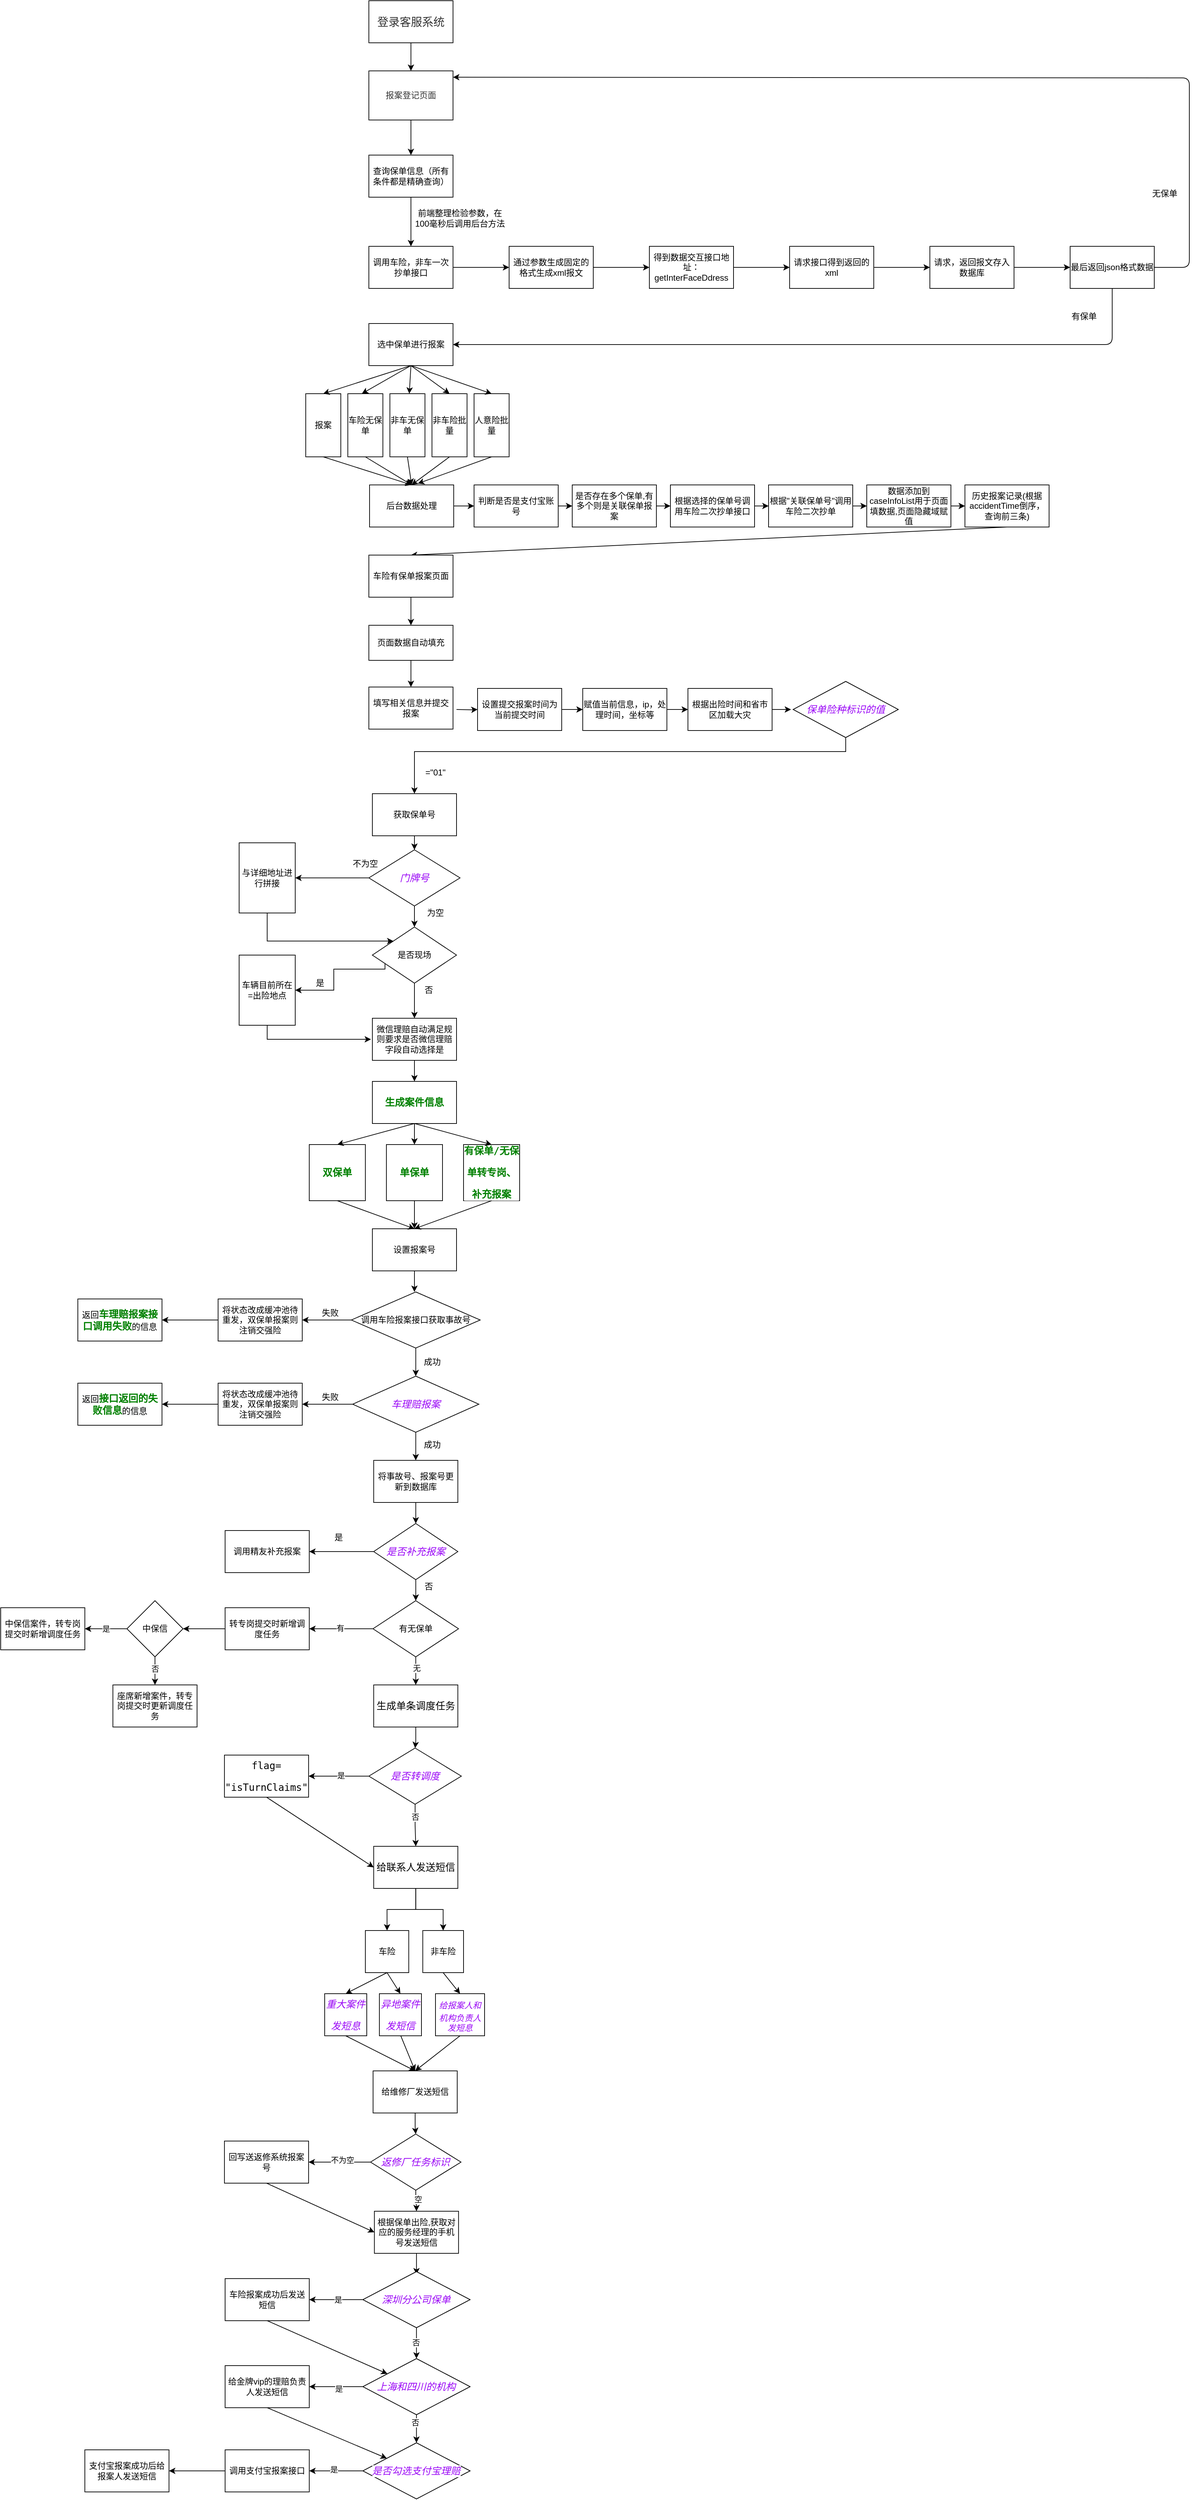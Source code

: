 <mxfile version="14.6.12" type="github" pages="2">
  <diagram id="pP_zKRRLjY6W0GEJr_z5" name="Page-1">
    <mxGraphModel dx="3005" dy="921" grid="1" gridSize="10" guides="1" tooltips="1" connect="1" arrows="1" fold="1" page="1" pageScale="1" pageWidth="1654" pageHeight="2336" math="0" shadow="0">
      <root>
        <mxCell id="0" />
        <mxCell id="1" parent="0" />
        <mxCell id="aRg01MnI32_ZgcrCY8Ap-1" value="" style="edgeStyle=orthogonalEdgeStyle;orthogonalLoop=1;jettySize=auto;html=1;" parent="1" source="aRg01MnI32_ZgcrCY8Ap-2" target="aRg01MnI32_ZgcrCY8Ap-4" edge="1">
          <mxGeometry relative="1" as="geometry" />
        </mxCell>
        <mxCell id="aRg01MnI32_ZgcrCY8Ap-2" value="&lt;font color=&quot;#333333&quot; size=&quot;3&quot;&gt;&lt;span style=&quot;background-color: rgb(255 , 255 , 255)&quot;&gt;登录客服系统&lt;/span&gt;&lt;/font&gt;" style="whiteSpace=wrap;html=1;" parent="1" vertex="1">
          <mxGeometry x="320" y="130" width="120" height="60" as="geometry" />
        </mxCell>
        <mxCell id="aRg01MnI32_ZgcrCY8Ap-3" value="" style="edgeStyle=orthogonalEdgeStyle;orthogonalLoop=1;jettySize=auto;html=1;" parent="1" source="aRg01MnI32_ZgcrCY8Ap-4" target="aRg01MnI32_ZgcrCY8Ap-8" edge="1">
          <mxGeometry relative="1" as="geometry" />
        </mxCell>
        <mxCell id="aRg01MnI32_ZgcrCY8Ap-4" value="&lt;span style=&quot;color: rgb(51 , 51 , 51) ; font-family: , &amp;#34;stheiti&amp;#34; , &amp;#34;hei&amp;#34; , &amp;#34;heiti sc&amp;#34; , &amp;#34;microsoft yahei&amp;#34; , &amp;#34;arial&amp;#34; , sans-serif ; background-color: rgb(255 , 255 , 255)&quot;&gt;报案登记页面&lt;/span&gt;" style="whiteSpace=wrap;html=1;" parent="1" vertex="1">
          <mxGeometry x="320" y="230" width="120" height="70" as="geometry" />
        </mxCell>
        <mxCell id="aRg01MnI32_ZgcrCY8Ap-20" value="" style="edgeStyle=orthogonalEdgeStyle;orthogonalLoop=1;jettySize=auto;html=1;" parent="1" source="aRg01MnI32_ZgcrCY8Ap-8" target="aRg01MnI32_ZgcrCY8Ap-19" edge="1">
          <mxGeometry relative="1" as="geometry" />
        </mxCell>
        <mxCell id="aRg01MnI32_ZgcrCY8Ap-8" value="查询保单信息（所有条件都是精确查询）" style="whiteSpace=wrap;html=1;" parent="1" vertex="1">
          <mxGeometry x="320" y="350" width="120" height="60" as="geometry" />
        </mxCell>
        <mxCell id="aRg01MnI32_ZgcrCY8Ap-12" value="选中保单进行报案" style="whiteSpace=wrap;html=1;" parent="1" vertex="1">
          <mxGeometry x="320" y="590" width="120" height="60" as="geometry" />
        </mxCell>
        <mxCell id="aRg01MnI32_ZgcrCY8Ap-15" value="报案" style="whiteSpace=wrap;html=1;" parent="1" vertex="1">
          <mxGeometry x="230" y="690" width="50" height="90" as="geometry" />
        </mxCell>
        <mxCell id="aRg01MnI32_ZgcrCY8Ap-25" value="" style="edgeStyle=orthogonalEdgeStyle;orthogonalLoop=1;jettySize=auto;html=1;" parent="1" source="aRg01MnI32_ZgcrCY8Ap-19" target="aRg01MnI32_ZgcrCY8Ap-24" edge="1">
          <mxGeometry relative="1" as="geometry" />
        </mxCell>
        <mxCell id="aRg01MnI32_ZgcrCY8Ap-19" value="调用车险，非车一次抄单接口" style="whiteSpace=wrap;html=1;" parent="1" vertex="1">
          <mxGeometry x="320" y="480" width="120" height="60" as="geometry" />
        </mxCell>
        <mxCell id="aRg01MnI32_ZgcrCY8Ap-23" value="前端整理检验参数，在100毫秒后调用后台方法" style="text;html=1;strokeColor=none;fillColor=none;align=center;verticalAlign=middle;whiteSpace=wrap;" parent="1" vertex="1">
          <mxGeometry x="380" y="430" width="140" height="20" as="geometry" />
        </mxCell>
        <mxCell id="aRg01MnI32_ZgcrCY8Ap-27" value="" style="edgeStyle=orthogonalEdgeStyle;orthogonalLoop=1;jettySize=auto;html=1;" parent="1" source="aRg01MnI32_ZgcrCY8Ap-24" target="aRg01MnI32_ZgcrCY8Ap-26" edge="1">
          <mxGeometry relative="1" as="geometry" />
        </mxCell>
        <mxCell id="aRg01MnI32_ZgcrCY8Ap-24" value="通过参数生成固定的格式生成xml报文" style="whiteSpace=wrap;html=1;" parent="1" vertex="1">
          <mxGeometry x="520" y="480" width="120" height="60" as="geometry" />
        </mxCell>
        <mxCell id="aRg01MnI32_ZgcrCY8Ap-29" value="" style="edgeStyle=orthogonalEdgeStyle;orthogonalLoop=1;jettySize=auto;html=1;" parent="1" source="aRg01MnI32_ZgcrCY8Ap-26" target="aRg01MnI32_ZgcrCY8Ap-28" edge="1">
          <mxGeometry relative="1" as="geometry" />
        </mxCell>
        <mxCell id="aRg01MnI32_ZgcrCY8Ap-26" value="得到数据交互接口地址：getInterFaceDdress" style="whiteSpace=wrap;html=1;" parent="1" vertex="1">
          <mxGeometry x="720" y="480" width="120" height="60" as="geometry" />
        </mxCell>
        <mxCell id="aRg01MnI32_ZgcrCY8Ap-31" value="" style="edgeStyle=orthogonalEdgeStyle;orthogonalLoop=1;jettySize=auto;html=1;" parent="1" source="aRg01MnI32_ZgcrCY8Ap-28" target="aRg01MnI32_ZgcrCY8Ap-30" edge="1">
          <mxGeometry relative="1" as="geometry" />
        </mxCell>
        <mxCell id="aRg01MnI32_ZgcrCY8Ap-28" value="请求接口得到返回的xml" style="whiteSpace=wrap;html=1;" parent="1" vertex="1">
          <mxGeometry x="920" y="480" width="120" height="60" as="geometry" />
        </mxCell>
        <mxCell id="aRg01MnI32_ZgcrCY8Ap-33" value="" style="edgeStyle=orthogonalEdgeStyle;orthogonalLoop=1;jettySize=auto;html=1;" parent="1" source="aRg01MnI32_ZgcrCY8Ap-30" target="aRg01MnI32_ZgcrCY8Ap-32" edge="1">
          <mxGeometry relative="1" as="geometry" />
        </mxCell>
        <mxCell id="aRg01MnI32_ZgcrCY8Ap-30" value="请求，返回报文存入数据库" style="whiteSpace=wrap;html=1;" parent="1" vertex="1">
          <mxGeometry x="1120" y="480" width="120" height="60" as="geometry" />
        </mxCell>
        <mxCell id="aRg01MnI32_ZgcrCY8Ap-32" value="最后返回json格式数据" style="whiteSpace=wrap;html=1;" parent="1" vertex="1">
          <mxGeometry x="1320" y="480" width="120" height="60" as="geometry" />
        </mxCell>
        <mxCell id="aRg01MnI32_ZgcrCY8Ap-34" value="" style="endArrow=classic;html=1;entryX=1;entryY=0.129;entryDx=0;entryDy=0;entryPerimeter=0;" parent="1" target="aRg01MnI32_ZgcrCY8Ap-4" edge="1">
          <mxGeometry width="50" height="50" relative="1" as="geometry">
            <mxPoint x="1440" y="510" as="sourcePoint" />
            <mxPoint x="1010" y="230" as="targetPoint" />
            <Array as="points">
              <mxPoint x="1490" y="510" />
              <mxPoint x="1490" y="240" />
            </Array>
          </mxGeometry>
        </mxCell>
        <mxCell id="aRg01MnI32_ZgcrCY8Ap-35" value="无保单" style="text;html=1;strokeColor=none;fillColor=none;align=center;verticalAlign=middle;whiteSpace=wrap;" parent="1" vertex="1">
          <mxGeometry x="1420" y="380" width="70" height="50" as="geometry" />
        </mxCell>
        <mxCell id="aRg01MnI32_ZgcrCY8Ap-37" value="" style="endArrow=classic;html=1;exitX=0.5;exitY=1;exitDx=0;exitDy=0;entryX=1;entryY=0.5;entryDx=0;entryDy=0;" parent="1" source="aRg01MnI32_ZgcrCY8Ap-32" target="aRg01MnI32_ZgcrCY8Ap-12" edge="1">
          <mxGeometry width="50" height="50" relative="1" as="geometry">
            <mxPoint x="1020" y="700" as="sourcePoint" />
            <mxPoint x="1070" y="650" as="targetPoint" />
            <Array as="points">
              <mxPoint x="1380" y="620" />
            </Array>
          </mxGeometry>
        </mxCell>
        <mxCell id="aRg01MnI32_ZgcrCY8Ap-38" value="有保单" style="text;html=1;strokeColor=none;fillColor=none;align=center;verticalAlign=middle;whiteSpace=wrap;" parent="1" vertex="1">
          <mxGeometry x="1310" y="570" width="60" height="20" as="geometry" />
        </mxCell>
        <mxCell id="aRg01MnI32_ZgcrCY8Ap-39" value="车险无保单" style="whiteSpace=wrap;html=1;" parent="1" vertex="1">
          <mxGeometry x="290" y="690" width="50" height="90" as="geometry" />
        </mxCell>
        <mxCell id="aRg01MnI32_ZgcrCY8Ap-41" value="非车无保单" style="whiteSpace=wrap;html=1;" parent="1" vertex="1">
          <mxGeometry x="350" y="690" width="50" height="90" as="geometry" />
        </mxCell>
        <mxCell id="aRg01MnI32_ZgcrCY8Ap-42" value="非车险批量" style="whiteSpace=wrap;html=1;" parent="1" vertex="1">
          <mxGeometry x="410" y="690" width="50" height="90" as="geometry" />
        </mxCell>
        <mxCell id="aRg01MnI32_ZgcrCY8Ap-43" value="人意险批量" style="whiteSpace=wrap;html=1;" parent="1" vertex="1">
          <mxGeometry x="470" y="690" width="50" height="90" as="geometry" />
        </mxCell>
        <mxCell id="aRg01MnI32_ZgcrCY8Ap-45" value="" style="endArrow=classic;html=1;entryX=0.5;entryY=0;entryDx=0;entryDy=0;" parent="1" target="aRg01MnI32_ZgcrCY8Ap-15" edge="1">
          <mxGeometry width="50" height="50" relative="1" as="geometry">
            <mxPoint x="380" y="650" as="sourcePoint" />
            <mxPoint x="430" y="600" as="targetPoint" />
          </mxGeometry>
        </mxCell>
        <mxCell id="aRg01MnI32_ZgcrCY8Ap-46" value="" style="endArrow=classic;html=1;entryX=0.5;entryY=0;entryDx=0;entryDy=0;" parent="1" target="aRg01MnI32_ZgcrCY8Ap-43" edge="1">
          <mxGeometry width="50" height="50" relative="1" as="geometry">
            <mxPoint x="380" y="650" as="sourcePoint" />
            <mxPoint x="510" y="710" as="targetPoint" />
          </mxGeometry>
        </mxCell>
        <mxCell id="aRg01MnI32_ZgcrCY8Ap-47" value="" style="endArrow=classic;html=1;entryX=0.5;entryY=0;entryDx=0;entryDy=0;" parent="1" target="aRg01MnI32_ZgcrCY8Ap-42" edge="1">
          <mxGeometry width="50" height="50" relative="1" as="geometry">
            <mxPoint x="380" y="650" as="sourcePoint" />
            <mxPoint x="510" y="710" as="targetPoint" />
          </mxGeometry>
        </mxCell>
        <mxCell id="aRg01MnI32_ZgcrCY8Ap-48" value="" style="endArrow=classic;html=1;" parent="1" target="aRg01MnI32_ZgcrCY8Ap-41" edge="1">
          <mxGeometry width="50" height="50" relative="1" as="geometry">
            <mxPoint x="380" y="650" as="sourcePoint" />
            <mxPoint x="190" y="820" as="targetPoint" />
          </mxGeometry>
        </mxCell>
        <mxCell id="aRg01MnI32_ZgcrCY8Ap-49" value="" style="endArrow=classic;html=1;exitX=0.5;exitY=1;exitDx=0;exitDy=0;" parent="1" source="aRg01MnI32_ZgcrCY8Ap-12" edge="1">
          <mxGeometry width="50" height="50" relative="1" as="geometry">
            <mxPoint x="170" y="800" as="sourcePoint" />
            <mxPoint x="310" y="690" as="targetPoint" />
          </mxGeometry>
        </mxCell>
        <mxCell id="aRg01MnI32_ZgcrCY8Ap-57" value="" style="edgeStyle=orthogonalEdgeStyle;orthogonalLoop=1;jettySize=auto;html=1;" parent="1" source="aRg01MnI32_ZgcrCY8Ap-50" target="aRg01MnI32_ZgcrCY8Ap-56" edge="1">
          <mxGeometry relative="1" as="geometry" />
        </mxCell>
        <mxCell id="aRg01MnI32_ZgcrCY8Ap-50" value="&lt;font face=&quot;helvetica&quot;&gt;后台数据处理&lt;/font&gt;" style="whiteSpace=wrap;html=1;" parent="1" vertex="1">
          <mxGeometry x="321" y="820" width="120" height="60" as="geometry" />
        </mxCell>
        <mxCell id="aRg01MnI32_ZgcrCY8Ap-51" value="" style="endArrow=classic;html=1;exitX=0.5;exitY=1;exitDx=0;exitDy=0;entryX=0.5;entryY=0;entryDx=0;entryDy=0;" parent="1" source="aRg01MnI32_ZgcrCY8Ap-15" target="aRg01MnI32_ZgcrCY8Ap-50" edge="1">
          <mxGeometry width="50" height="50" relative="1" as="geometry">
            <mxPoint x="450" y="760" as="sourcePoint" />
            <mxPoint x="500" y="710" as="targetPoint" />
          </mxGeometry>
        </mxCell>
        <mxCell id="aRg01MnI32_ZgcrCY8Ap-52" value="" style="endArrow=classic;html=1;exitX=0.5;exitY=1;exitDx=0;exitDy=0;entryX=0.5;entryY=0;entryDx=0;entryDy=0;" parent="1" source="aRg01MnI32_ZgcrCY8Ap-39" target="aRg01MnI32_ZgcrCY8Ap-50" edge="1">
          <mxGeometry width="50" height="50" relative="1" as="geometry">
            <mxPoint x="240" y="880" as="sourcePoint" />
            <mxPoint x="290" y="830" as="targetPoint" />
          </mxGeometry>
        </mxCell>
        <mxCell id="aRg01MnI32_ZgcrCY8Ap-53" value="" style="endArrow=classic;html=1;exitX=0.5;exitY=1;exitDx=0;exitDy=0;entryX=0.5;entryY=0;entryDx=0;entryDy=0;" parent="1" source="aRg01MnI32_ZgcrCY8Ap-41" target="aRg01MnI32_ZgcrCY8Ap-50" edge="1">
          <mxGeometry width="50" height="50" relative="1" as="geometry">
            <mxPoint x="250" y="890" as="sourcePoint" />
            <mxPoint x="300" y="840" as="targetPoint" />
          </mxGeometry>
        </mxCell>
        <mxCell id="aRg01MnI32_ZgcrCY8Ap-54" value="" style="endArrow=classic;html=1;exitX=0.5;exitY=1;exitDx=0;exitDy=0;entryX=0.5;entryY=0;entryDx=0;entryDy=0;" parent="1" source="aRg01MnI32_ZgcrCY8Ap-42" target="aRg01MnI32_ZgcrCY8Ap-50" edge="1">
          <mxGeometry width="50" height="50" relative="1" as="geometry">
            <mxPoint x="530" y="880" as="sourcePoint" />
            <mxPoint x="580" y="830" as="targetPoint" />
          </mxGeometry>
        </mxCell>
        <mxCell id="aRg01MnI32_ZgcrCY8Ap-55" value="" style="endArrow=classic;html=1;exitX=0.5;exitY=1;exitDx=0;exitDy=0;" parent="1" source="aRg01MnI32_ZgcrCY8Ap-43" edge="1">
          <mxGeometry width="50" height="50" relative="1" as="geometry">
            <mxPoint x="490" y="800" as="sourcePoint" />
            <mxPoint x="390" y="818" as="targetPoint" />
          </mxGeometry>
        </mxCell>
        <mxCell id="aRg01MnI32_ZgcrCY8Ap-59" value="" style="edgeStyle=orthogonalEdgeStyle;rounded=0;orthogonalLoop=1;jettySize=auto;html=1;" parent="1" source="aRg01MnI32_ZgcrCY8Ap-56" target="aRg01MnI32_ZgcrCY8Ap-58" edge="1">
          <mxGeometry relative="1" as="geometry" />
        </mxCell>
        <mxCell id="aRg01MnI32_ZgcrCY8Ap-56" value="判断是否是支付宝账号" style="whiteSpace=wrap;html=1;" parent="1" vertex="1">
          <mxGeometry x="470" y="820" width="120" height="60" as="geometry" />
        </mxCell>
        <mxCell id="aRg01MnI32_ZgcrCY8Ap-61" value="" style="edgeStyle=orthogonalEdgeStyle;rounded=0;orthogonalLoop=1;jettySize=auto;html=1;" parent="1" source="aRg01MnI32_ZgcrCY8Ap-58" target="aRg01MnI32_ZgcrCY8Ap-60" edge="1">
          <mxGeometry relative="1" as="geometry" />
        </mxCell>
        <mxCell id="aRg01MnI32_ZgcrCY8Ap-58" value="是否存在多个保单,有多个则是关联保单报案" style="whiteSpace=wrap;html=1;" parent="1" vertex="1">
          <mxGeometry x="610" y="820" width="120" height="60" as="geometry" />
        </mxCell>
        <mxCell id="aRg01MnI32_ZgcrCY8Ap-63" value="" style="edgeStyle=orthogonalEdgeStyle;rounded=0;orthogonalLoop=1;jettySize=auto;html=1;" parent="1" source="aRg01MnI32_ZgcrCY8Ap-60" target="aRg01MnI32_ZgcrCY8Ap-62" edge="1">
          <mxGeometry relative="1" as="geometry" />
        </mxCell>
        <mxCell id="aRg01MnI32_ZgcrCY8Ap-60" value="根据选择的保单号调用车险二次抄单接口" style="whiteSpace=wrap;html=1;" parent="1" vertex="1">
          <mxGeometry x="750" y="820" width="120" height="60" as="geometry" />
        </mxCell>
        <mxCell id="aRg01MnI32_ZgcrCY8Ap-65" value="" style="edgeStyle=orthogonalEdgeStyle;rounded=0;orthogonalLoop=1;jettySize=auto;html=1;" parent="1" source="aRg01MnI32_ZgcrCY8Ap-62" target="aRg01MnI32_ZgcrCY8Ap-64" edge="1">
          <mxGeometry relative="1" as="geometry" />
        </mxCell>
        <mxCell id="aRg01MnI32_ZgcrCY8Ap-62" value="根据&quot;关联保单号&quot;调用车险二次抄单" style="whiteSpace=wrap;html=1;" parent="1" vertex="1">
          <mxGeometry x="890" y="820" width="120" height="60" as="geometry" />
        </mxCell>
        <mxCell id="aRg01MnI32_ZgcrCY8Ap-67" value="" style="edgeStyle=orthogonalEdgeStyle;rounded=0;orthogonalLoop=1;jettySize=auto;html=1;" parent="1" source="aRg01MnI32_ZgcrCY8Ap-64" target="aRg01MnI32_ZgcrCY8Ap-66" edge="1">
          <mxGeometry relative="1" as="geometry" />
        </mxCell>
        <mxCell id="aRg01MnI32_ZgcrCY8Ap-64" value="数据添加到caseInfoList用于页面填数据,页面隐藏域赋值" style="whiteSpace=wrap;html=1;" parent="1" vertex="1">
          <mxGeometry x="1030" y="820" width="120" height="60" as="geometry" />
        </mxCell>
        <mxCell id="aRg01MnI32_ZgcrCY8Ap-66" value="历史报案记录(根据accidentTime倒序，查询前三条)" style="whiteSpace=wrap;html=1;" parent="1" vertex="1">
          <mxGeometry x="1170" y="820" width="120" height="60" as="geometry" />
        </mxCell>
        <mxCell id="aRg01MnI32_ZgcrCY8Ap-68" value="" style="endArrow=classic;html=1;exitX=0.5;exitY=1;exitDx=0;exitDy=0;entryX=0.5;entryY=0;entryDx=0;entryDy=0;" parent="1" source="aRg01MnI32_ZgcrCY8Ap-66" target="aRg01MnI32_ZgcrCY8Ap-69" edge="1">
          <mxGeometry width="50" height="50" relative="1" as="geometry">
            <mxPoint x="1200" y="940" as="sourcePoint" />
            <mxPoint x="1250" y="890" as="targetPoint" />
          </mxGeometry>
        </mxCell>
        <mxCell id="aRg01MnI32_ZgcrCY8Ap-71" value="" style="edgeStyle=orthogonalEdgeStyle;rounded=0;orthogonalLoop=1;jettySize=auto;html=1;" parent="1" source="aRg01MnI32_ZgcrCY8Ap-69" target="aRg01MnI32_ZgcrCY8Ap-70" edge="1">
          <mxGeometry relative="1" as="geometry" />
        </mxCell>
        <mxCell id="aRg01MnI32_ZgcrCY8Ap-69" value="&lt;pre&gt;&lt;font face=&quot;helvetica&quot;&gt;车险有保单报案页面&lt;/font&gt;&lt;/pre&gt;" style="rounded=0;whiteSpace=wrap;html=1;" parent="1" vertex="1">
          <mxGeometry x="320" y="920" width="120" height="60" as="geometry" />
        </mxCell>
        <mxCell id="aRg01MnI32_ZgcrCY8Ap-74" value="" style="edgeStyle=orthogonalEdgeStyle;rounded=0;orthogonalLoop=1;jettySize=auto;html=1;" parent="1" source="aRg01MnI32_ZgcrCY8Ap-70" target="aRg01MnI32_ZgcrCY8Ap-73" edge="1">
          <mxGeometry relative="1" as="geometry" />
        </mxCell>
        <mxCell id="aRg01MnI32_ZgcrCY8Ap-70" value="页面数据自动填充" style="whiteSpace=wrap;html=1;rounded=0;" parent="1" vertex="1">
          <mxGeometry x="320" y="1020" width="120" height="50" as="geometry" />
        </mxCell>
        <mxCell id="aRg01MnI32_ZgcrCY8Ap-73" value="填写相关信息并提交报案" style="rounded=0;whiteSpace=wrap;html=1;" parent="1" vertex="1">
          <mxGeometry x="320" y="1108" width="120" height="60" as="geometry" />
        </mxCell>
        <mxCell id="wFXP1XgkPk2sE4F9uo4A-1" value="" style="edgeStyle=orthogonalEdgeStyle;rounded=0;orthogonalLoop=1;jettySize=auto;html=1;" edge="1" parent="1" target="wFXP1XgkPk2sE4F9uo4A-3">
          <mxGeometry relative="1" as="geometry">
            <mxPoint x="445" y="1140" as="sourcePoint" />
          </mxGeometry>
        </mxCell>
        <mxCell id="wFXP1XgkPk2sE4F9uo4A-2" value="" style="edgeStyle=orthogonalEdgeStyle;rounded=0;orthogonalLoop=1;jettySize=auto;html=1;" edge="1" parent="1" source="wFXP1XgkPk2sE4F9uo4A-3" target="wFXP1XgkPk2sE4F9uo4A-5">
          <mxGeometry relative="1" as="geometry" />
        </mxCell>
        <mxCell id="wFXP1XgkPk2sE4F9uo4A-3" value="设置提交报案时间为当前提交时间" style="rounded=0;whiteSpace=wrap;html=1;" vertex="1" parent="1">
          <mxGeometry x="475" y="1110" width="120" height="60" as="geometry" />
        </mxCell>
        <mxCell id="wFXP1XgkPk2sE4F9uo4A-4" value="" style="edgeStyle=orthogonalEdgeStyle;rounded=0;orthogonalLoop=1;jettySize=auto;html=1;" edge="1" parent="1" source="wFXP1XgkPk2sE4F9uo4A-5" target="wFXP1XgkPk2sE4F9uo4A-7">
          <mxGeometry relative="1" as="geometry" />
        </mxCell>
        <mxCell id="wFXP1XgkPk2sE4F9uo4A-5" value="赋值当前信息，ip，处理时间，坐标等" style="whiteSpace=wrap;html=1;rounded=0;" vertex="1" parent="1">
          <mxGeometry x="625" y="1110" width="120" height="60" as="geometry" />
        </mxCell>
        <mxCell id="wFXP1XgkPk2sE4F9uo4A-6" value="" style="edgeStyle=orthogonalEdgeStyle;rounded=0;orthogonalLoop=1;jettySize=auto;html=1;" edge="1" parent="1" source="wFXP1XgkPk2sE4F9uo4A-7">
          <mxGeometry relative="1" as="geometry">
            <mxPoint x="922" y="1140" as="targetPoint" />
          </mxGeometry>
        </mxCell>
        <mxCell id="wFXP1XgkPk2sE4F9uo4A-7" value="根据出险时间和省市区加载大灾" style="whiteSpace=wrap;html=1;rounded=0;" vertex="1" parent="1">
          <mxGeometry x="775" y="1110" width="120" height="60" as="geometry" />
        </mxCell>
        <mxCell id="wFXP1XgkPk2sE4F9uo4A-8" value="" style="edgeStyle=orthogonalEdgeStyle;rounded=0;orthogonalLoop=1;jettySize=auto;html=1;" edge="1" parent="1" source="wFXP1XgkPk2sE4F9uo4A-9" target="wFXP1XgkPk2sE4F9uo4A-11">
          <mxGeometry relative="1" as="geometry">
            <Array as="points">
              <mxPoint x="1000" y="1200" />
              <mxPoint x="385" y="1200" />
            </Array>
          </mxGeometry>
        </mxCell>
        <mxCell id="wFXP1XgkPk2sE4F9uo4A-9" value="&lt;pre style=&quot;background-color: rgb(255 , 255 , 255) ; font-family: &amp;#34;jetbrains mono&amp;#34; , monospace ; font-size: 10.5pt&quot;&gt;&lt;span style=&quot;color: rgb(155 , 9 , 246) ; font-style: italic&quot;&gt;保单险种标识的值&lt;/span&gt;&lt;/pre&gt;" style="rhombus;whiteSpace=wrap;html=1;" vertex="1" parent="1">
          <mxGeometry x="925" y="1100" width="150" height="80" as="geometry" />
        </mxCell>
        <mxCell id="wFXP1XgkPk2sE4F9uo4A-10" value="" style="edgeStyle=orthogonalEdgeStyle;rounded=0;orthogonalLoop=1;jettySize=auto;html=1;" edge="1" parent="1" source="wFXP1XgkPk2sE4F9uo4A-11" target="wFXP1XgkPk2sE4F9uo4A-15">
          <mxGeometry relative="1" as="geometry" />
        </mxCell>
        <mxCell id="wFXP1XgkPk2sE4F9uo4A-11" value="获取保单号" style="whiteSpace=wrap;html=1;" vertex="1" parent="1">
          <mxGeometry x="325" y="1260" width="120" height="60" as="geometry" />
        </mxCell>
        <mxCell id="wFXP1XgkPk2sE4F9uo4A-12" value="=&quot;01&quot;" style="text;html=1;strokeColor=none;fillColor=none;align=center;verticalAlign=middle;whiteSpace=wrap;rounded=0;" vertex="1" parent="1">
          <mxGeometry x="395" y="1220" width="40" height="20" as="geometry" />
        </mxCell>
        <mxCell id="wFXP1XgkPk2sE4F9uo4A-13" value="" style="edgeStyle=orthogonalEdgeStyle;rounded=0;orthogonalLoop=1;jettySize=auto;html=1;" edge="1" parent="1" source="wFXP1XgkPk2sE4F9uo4A-15">
          <mxGeometry relative="1" as="geometry">
            <mxPoint x="385" y="1450" as="targetPoint" />
          </mxGeometry>
        </mxCell>
        <mxCell id="wFXP1XgkPk2sE4F9uo4A-14" value="" style="edgeStyle=orthogonalEdgeStyle;rounded=0;orthogonalLoop=1;jettySize=auto;html=1;" edge="1" parent="1" source="wFXP1XgkPk2sE4F9uo4A-15" target="wFXP1XgkPk2sE4F9uo4A-17">
          <mxGeometry relative="1" as="geometry" />
        </mxCell>
        <mxCell id="wFXP1XgkPk2sE4F9uo4A-15" value="&lt;pre style=&quot;background-color: rgb(255 , 255 , 255) ; font-family: &amp;#34;jetbrains mono&amp;#34; , monospace ; font-size: 10.5pt&quot;&gt;&lt;span style=&quot;color: rgb(155 , 9 , 246) ; font-style: italic&quot;&gt;门牌号&lt;/span&gt;&lt;/pre&gt;" style="rhombus;whiteSpace=wrap;html=1;" vertex="1" parent="1">
          <mxGeometry x="320" y="1340" width="130" height="80" as="geometry" />
        </mxCell>
        <mxCell id="wFXP1XgkPk2sE4F9uo4A-16" style="edgeStyle=orthogonalEdgeStyle;rounded=0;orthogonalLoop=1;jettySize=auto;html=1;exitX=0.5;exitY=1;exitDx=0;exitDy=0;" edge="1" parent="1" source="wFXP1XgkPk2sE4F9uo4A-17" target="wFXP1XgkPk2sE4F9uo4A-22">
          <mxGeometry relative="1" as="geometry">
            <mxPoint x="325" y="1480" as="targetPoint" />
            <Array as="points">
              <mxPoint x="175" y="1470" />
            </Array>
          </mxGeometry>
        </mxCell>
        <mxCell id="wFXP1XgkPk2sE4F9uo4A-17" value="与详细地址进行拼接" style="whiteSpace=wrap;html=1;" vertex="1" parent="1">
          <mxGeometry x="135" y="1330" width="80" height="100" as="geometry" />
        </mxCell>
        <mxCell id="wFXP1XgkPk2sE4F9uo4A-18" value="不为空" style="text;html=1;strokeColor=none;fillColor=none;align=center;verticalAlign=middle;whiteSpace=wrap;rounded=0;" vertex="1" parent="1">
          <mxGeometry x="295" y="1350" width="40" height="20" as="geometry" />
        </mxCell>
        <mxCell id="wFXP1XgkPk2sE4F9uo4A-19" value="为空" style="text;html=1;strokeColor=none;fillColor=none;align=center;verticalAlign=middle;whiteSpace=wrap;rounded=0;" vertex="1" parent="1">
          <mxGeometry x="395" y="1420" width="40" height="20" as="geometry" />
        </mxCell>
        <mxCell id="wFXP1XgkPk2sE4F9uo4A-20" value="" style="edgeStyle=orthogonalEdgeStyle;rounded=0;orthogonalLoop=1;jettySize=auto;html=1;" edge="1" parent="1" source="wFXP1XgkPk2sE4F9uo4A-22" target="wFXP1XgkPk2sE4F9uo4A-24">
          <mxGeometry relative="1" as="geometry" />
        </mxCell>
        <mxCell id="wFXP1XgkPk2sE4F9uo4A-21" style="edgeStyle=orthogonalEdgeStyle;rounded=0;orthogonalLoop=1;jettySize=auto;html=1;exitX=0.15;exitY=0.65;exitDx=0;exitDy=0;entryX=1;entryY=0.5;entryDx=0;entryDy=0;exitPerimeter=0;" edge="1" parent="1" source="wFXP1XgkPk2sE4F9uo4A-22" target="wFXP1XgkPk2sE4F9uo4A-26">
          <mxGeometry relative="1" as="geometry">
            <Array as="points">
              <mxPoint x="343" y="1510" />
              <mxPoint x="270" y="1510" />
              <mxPoint x="270" y="1540" />
            </Array>
          </mxGeometry>
        </mxCell>
        <mxCell id="wFXP1XgkPk2sE4F9uo4A-22" value="是否现场" style="rhombus;whiteSpace=wrap;html=1;" vertex="1" parent="1">
          <mxGeometry x="325" y="1450" width="120" height="80" as="geometry" />
        </mxCell>
        <mxCell id="wFXP1XgkPk2sE4F9uo4A-23" value="" style="edgeStyle=orthogonalEdgeStyle;rounded=0;orthogonalLoop=1;jettySize=auto;html=1;" edge="1" parent="1" source="wFXP1XgkPk2sE4F9uo4A-24" target="wFXP1XgkPk2sE4F9uo4A-30">
          <mxGeometry relative="1" as="geometry" />
        </mxCell>
        <mxCell id="wFXP1XgkPk2sE4F9uo4A-24" value="微信理赔自动满足规则要求是否微信理赔字段自动选择是" style="whiteSpace=wrap;html=1;" vertex="1" parent="1">
          <mxGeometry x="325" y="1580" width="120" height="60" as="geometry" />
        </mxCell>
        <mxCell id="wFXP1XgkPk2sE4F9uo4A-25" style="edgeStyle=orthogonalEdgeStyle;rounded=0;orthogonalLoop=1;jettySize=auto;html=1;exitX=0.5;exitY=1;exitDx=0;exitDy=0;" edge="1" parent="1" source="wFXP1XgkPk2sE4F9uo4A-26">
          <mxGeometry relative="1" as="geometry">
            <mxPoint x="323" y="1610" as="targetPoint" />
            <Array as="points">
              <mxPoint x="175" y="1610" />
              <mxPoint x="323" y="1610" />
            </Array>
          </mxGeometry>
        </mxCell>
        <mxCell id="wFXP1XgkPk2sE4F9uo4A-26" value="车辆目前所在=出险地点" style="whiteSpace=wrap;html=1;" vertex="1" parent="1">
          <mxGeometry x="135" y="1490" width="80" height="100" as="geometry" />
        </mxCell>
        <mxCell id="wFXP1XgkPk2sE4F9uo4A-27" value="是" style="text;html=1;align=center;verticalAlign=middle;resizable=0;points=[];autosize=1;strokeColor=none;" vertex="1" parent="1">
          <mxGeometry x="235" y="1520" width="30" height="20" as="geometry" />
        </mxCell>
        <mxCell id="wFXP1XgkPk2sE4F9uo4A-28" value="否" style="text;html=1;align=center;verticalAlign=middle;resizable=0;points=[];autosize=1;strokeColor=none;" vertex="1" parent="1">
          <mxGeometry x="390" y="1530" width="30" height="20" as="geometry" />
        </mxCell>
        <mxCell id="wFXP1XgkPk2sE4F9uo4A-29" style="edgeStyle=orthogonalEdgeStyle;rounded=0;orthogonalLoop=1;jettySize=auto;html=1;exitX=0.5;exitY=1;exitDx=0;exitDy=0;entryX=0.5;entryY=0;entryDx=0;entryDy=0;" edge="1" parent="1" source="wFXP1XgkPk2sE4F9uo4A-30" target="wFXP1XgkPk2sE4F9uo4A-33">
          <mxGeometry relative="1" as="geometry" />
        </mxCell>
        <mxCell id="wFXP1XgkPk2sE4F9uo4A-30" value="&lt;meta charset=&quot;utf-8&quot;&gt;&lt;pre style=&quot;font-style: normal ; font-weight: normal ; letter-spacing: normal ; text-indent: 0px ; text-transform: none ; word-spacing: 0px ; text-decoration: none ; background-color: rgb(255 , 255 , 255) ; color: rgb(0 , 0 , 0) ; font-family: &amp;quot;jetbrains mono&amp;quot; , monospace ; font-size: 10.5pt&quot;&gt;&lt;span style=&quot;color: rgb(0 , 128 , 0) ; font-weight: bold&quot;&gt;生成案件信息&lt;/span&gt;&lt;/pre&gt;" style="whiteSpace=wrap;html=1;" vertex="1" parent="1">
          <mxGeometry x="325" y="1670" width="120" height="60" as="geometry" />
        </mxCell>
        <mxCell id="wFXP1XgkPk2sE4F9uo4A-31" value="&lt;pre style=&quot;background-color: rgb(255 , 255 , 255) ; font-family: &amp;#34;jetbrains mono&amp;#34; , monospace ; font-size: 10.5pt&quot;&gt;&lt;span style=&quot;color: rgb(0 , 128 , 0) ; font-weight: bold&quot;&gt;双保单&lt;/span&gt;&lt;/pre&gt;" style="whiteSpace=wrap;html=1;" vertex="1" parent="1">
          <mxGeometry x="235" y="1760" width="80" height="80" as="geometry" />
        </mxCell>
        <mxCell id="wFXP1XgkPk2sE4F9uo4A-32" value="" style="edgeStyle=orthogonalEdgeStyle;rounded=0;orthogonalLoop=1;jettySize=auto;html=1;" edge="1" parent="1" source="wFXP1XgkPk2sE4F9uo4A-33" target="wFXP1XgkPk2sE4F9uo4A-38">
          <mxGeometry relative="1" as="geometry" />
        </mxCell>
        <mxCell id="wFXP1XgkPk2sE4F9uo4A-33" value="&lt;pre style=&quot;background-color: rgb(255 , 255 , 255) ; font-family: &amp;#34;jetbrains mono&amp;#34; , monospace ; font-size: 10.5pt&quot;&gt;&lt;font color=&quot;#008000&quot;&gt;&lt;span&gt;&lt;b&gt;单保单&lt;/b&gt;&lt;/span&gt;&lt;/font&gt;&lt;/pre&gt;" style="whiteSpace=wrap;html=1;" vertex="1" parent="1">
          <mxGeometry x="345" y="1760" width="80" height="80" as="geometry" />
        </mxCell>
        <mxCell id="wFXP1XgkPk2sE4F9uo4A-34" value="&lt;pre style=&quot;background-color: rgb(255 , 255 , 255) ; font-family: &amp;#34;jetbrains mono&amp;#34; , monospace ; font-size: 10.5pt&quot;&gt;&lt;pre style=&quot;font-family: &amp;#34;jetbrains mono&amp;#34; , monospace ; font-size: 10.5pt&quot;&gt;&lt;span style=&quot;color: rgb(0 , 128 , 0) ; font-weight: bold&quot;&gt;有保单/无保&lt;/span&gt;&lt;/pre&gt;&lt;pre style=&quot;font-family: &amp;#34;jetbrains mono&amp;#34; , monospace ; font-size: 10.5pt&quot;&gt;&lt;span style=&quot;color: rgb(0 , 128 , 0) ; font-weight: bold&quot;&gt;单转专岗、&lt;/span&gt;&lt;/pre&gt;&lt;pre style=&quot;font-family: &amp;#34;jetbrains mono&amp;#34; , monospace ; font-size: 10.5pt&quot;&gt;&lt;span style=&quot;color: rgb(0 , 128 , 0) ; font-weight: bold&quot;&gt;补充报案&lt;/span&gt;&lt;/pre&gt;&lt;/pre&gt;" style="whiteSpace=wrap;html=1;" vertex="1" parent="1">
          <mxGeometry x="455" y="1760" width="80" height="80" as="geometry" />
        </mxCell>
        <mxCell id="wFXP1XgkPk2sE4F9uo4A-35" value="" style="endArrow=classic;html=1;exitX=0.5;exitY=1;exitDx=0;exitDy=0;entryX=0.5;entryY=0;entryDx=0;entryDy=0;" edge="1" parent="1" source="wFXP1XgkPk2sE4F9uo4A-30" target="wFXP1XgkPk2sE4F9uo4A-31">
          <mxGeometry width="50" height="50" relative="1" as="geometry">
            <mxPoint x="275" y="1780" as="sourcePoint" />
            <mxPoint x="325" y="1730" as="targetPoint" />
          </mxGeometry>
        </mxCell>
        <mxCell id="wFXP1XgkPk2sE4F9uo4A-36" value="" style="endArrow=classic;html=1;exitX=0.5;exitY=1;exitDx=0;exitDy=0;entryX=0.5;entryY=0;entryDx=0;entryDy=0;" edge="1" parent="1" source="wFXP1XgkPk2sE4F9uo4A-30" target="wFXP1XgkPk2sE4F9uo4A-34">
          <mxGeometry width="50" height="50" relative="1" as="geometry">
            <mxPoint x="505" y="1740" as="sourcePoint" />
            <mxPoint x="555" y="1690" as="targetPoint" />
          </mxGeometry>
        </mxCell>
        <mxCell id="wFXP1XgkPk2sE4F9uo4A-37" value="" style="edgeStyle=orthogonalEdgeStyle;rounded=0;orthogonalLoop=1;jettySize=auto;html=1;" edge="1" parent="1" source="wFXP1XgkPk2sE4F9uo4A-38">
          <mxGeometry relative="1" as="geometry">
            <mxPoint x="385" y="1970" as="targetPoint" />
          </mxGeometry>
        </mxCell>
        <mxCell id="wFXP1XgkPk2sE4F9uo4A-38" value="设置报案号" style="whiteSpace=wrap;html=1;" vertex="1" parent="1">
          <mxGeometry x="325" y="1880" width="120" height="60" as="geometry" />
        </mxCell>
        <mxCell id="wFXP1XgkPk2sE4F9uo4A-39" value="" style="endArrow=classic;html=1;exitX=0.5;exitY=1;exitDx=0;exitDy=0;" edge="1" parent="1" source="wFXP1XgkPk2sE4F9uo4A-31">
          <mxGeometry width="50" height="50" relative="1" as="geometry">
            <mxPoint x="245" y="1920" as="sourcePoint" />
            <mxPoint x="385" y="1880" as="targetPoint" />
          </mxGeometry>
        </mxCell>
        <mxCell id="wFXP1XgkPk2sE4F9uo4A-40" value="" style="endArrow=classic;html=1;exitX=0.5;exitY=1;exitDx=0;exitDy=0;entryX=0.5;entryY=0;entryDx=0;entryDy=0;" edge="1" parent="1" source="wFXP1XgkPk2sE4F9uo4A-34" target="wFXP1XgkPk2sE4F9uo4A-38">
          <mxGeometry width="50" height="50" relative="1" as="geometry">
            <mxPoint x="535" y="1950" as="sourcePoint" />
            <mxPoint x="585" y="1900" as="targetPoint" />
          </mxGeometry>
        </mxCell>
        <mxCell id="wFXP1XgkPk2sE4F9uo4A-41" value="" style="edgeStyle=orthogonalEdgeStyle;rounded=0;orthogonalLoop=1;jettySize=auto;html=1;" edge="1" parent="1" source="wFXP1XgkPk2sE4F9uo4A-43" target="wFXP1XgkPk2sE4F9uo4A-45">
          <mxGeometry relative="1" as="geometry" />
        </mxCell>
        <mxCell id="wFXP1XgkPk2sE4F9uo4A-42" value="" style="edgeStyle=orthogonalEdgeStyle;rounded=0;orthogonalLoop=1;jettySize=auto;html=1;" edge="1" parent="1" source="wFXP1XgkPk2sE4F9uo4A-43">
          <mxGeometry relative="1" as="geometry">
            <mxPoint x="386.875" y="2090" as="targetPoint" />
          </mxGeometry>
        </mxCell>
        <mxCell id="wFXP1XgkPk2sE4F9uo4A-43" value="&lt;span&gt;调用车险报案接口获取事故号&lt;/span&gt;" style="rhombus;whiteSpace=wrap;html=1;" vertex="1" parent="1">
          <mxGeometry x="295" y="1970" width="183.75" height="80" as="geometry" />
        </mxCell>
        <mxCell id="wFXP1XgkPk2sE4F9uo4A-44" value="" style="edgeStyle=orthogonalEdgeStyle;rounded=0;orthogonalLoop=1;jettySize=auto;html=1;" edge="1" parent="1" source="wFXP1XgkPk2sE4F9uo4A-45" target="wFXP1XgkPk2sE4F9uo4A-47">
          <mxGeometry relative="1" as="geometry" />
        </mxCell>
        <mxCell id="wFXP1XgkPk2sE4F9uo4A-45" value="将状态改成缓冲池待重发，双保单报案则注销交强险" style="whiteSpace=wrap;html=1;" vertex="1" parent="1">
          <mxGeometry x="105.005" y="1980" width="120" height="60" as="geometry" />
        </mxCell>
        <mxCell id="wFXP1XgkPk2sE4F9uo4A-46" value="失败" style="text;html=1;strokeColor=none;fillColor=none;align=center;verticalAlign=middle;whiteSpace=wrap;rounded=0;" vertex="1" parent="1">
          <mxGeometry x="245" y="1990" width="40" height="20" as="geometry" />
        </mxCell>
        <mxCell id="wFXP1XgkPk2sE4F9uo4A-47" value="返回&lt;span style=&quot;color: rgb(0 , 128 , 0) ; font-weight: bold ; font-family: &amp;#34;jetbrains mono&amp;#34; , monospace ; font-size: 10.5pt ; background-color: rgb(255 , 255 , 255)&quot;&gt;车理赔报案接口调用失败&lt;/span&gt;的信息" style="whiteSpace=wrap;html=1;" vertex="1" parent="1">
          <mxGeometry x="-94.995" y="1980" width="120" height="60" as="geometry" />
        </mxCell>
        <mxCell id="wFXP1XgkPk2sE4F9uo4A-48" value="成功" style="text;html=1;align=center;verticalAlign=middle;resizable=0;points=[];autosize=1;strokeColor=none;" vertex="1" parent="1">
          <mxGeometry x="390" y="2060" width="40" height="20" as="geometry" />
        </mxCell>
        <mxCell id="wFXP1XgkPk2sE4F9uo4A-49" value="" style="edgeStyle=orthogonalEdgeStyle;rounded=0;orthogonalLoop=1;jettySize=auto;html=1;" edge="1" parent="1" source="wFXP1XgkPk2sE4F9uo4A-51" target="wFXP1XgkPk2sE4F9uo4A-53">
          <mxGeometry relative="1" as="geometry" />
        </mxCell>
        <mxCell id="wFXP1XgkPk2sE4F9uo4A-50" value="" style="edgeStyle=orthogonalEdgeStyle;rounded=0;orthogonalLoop=1;jettySize=auto;html=1;" edge="1" parent="1" source="wFXP1XgkPk2sE4F9uo4A-51" target="wFXP1XgkPk2sE4F9uo4A-57">
          <mxGeometry relative="1" as="geometry" />
        </mxCell>
        <mxCell id="wFXP1XgkPk2sE4F9uo4A-51" value="&lt;pre style=&quot;background-color: rgb(255 , 255 , 255) ; font-family: &amp;#34;jetbrains mono&amp;#34; , monospace ; font-size: 10.5pt&quot;&gt;&lt;span style=&quot;color: rgb(155 , 9 , 246) ; font-style: italic&quot;&gt;车理赔报案&lt;/span&gt;&lt;/pre&gt;" style="rhombus;whiteSpace=wrap;html=1;" vertex="1" parent="1">
          <mxGeometry x="296.88" y="2090" width="180" height="80" as="geometry" />
        </mxCell>
        <mxCell id="wFXP1XgkPk2sE4F9uo4A-52" value="" style="edgeStyle=orthogonalEdgeStyle;rounded=0;orthogonalLoop=1;jettySize=auto;html=1;" edge="1" parent="1" source="wFXP1XgkPk2sE4F9uo4A-53" target="wFXP1XgkPk2sE4F9uo4A-55">
          <mxGeometry relative="1" as="geometry" />
        </mxCell>
        <mxCell id="wFXP1XgkPk2sE4F9uo4A-53" value="&lt;span&gt;将状态改成缓冲池待重发，双保单报案则注销交强险&lt;/span&gt;" style="whiteSpace=wrap;html=1;" vertex="1" parent="1">
          <mxGeometry x="105" y="2100" width="120" height="60" as="geometry" />
        </mxCell>
        <mxCell id="wFXP1XgkPk2sE4F9uo4A-54" value="失败" style="text;html=1;strokeColor=none;fillColor=none;align=center;verticalAlign=middle;whiteSpace=wrap;rounded=0;" vertex="1" parent="1">
          <mxGeometry x="245" y="2110" width="40" height="20" as="geometry" />
        </mxCell>
        <mxCell id="wFXP1XgkPk2sE4F9uo4A-55" value="&lt;span style=&quot;color: rgb(0 , 0 , 0) ; font-family: &amp;#34;helvetica&amp;#34; ; font-size: 12px ; font-style: normal ; font-weight: normal ; letter-spacing: normal ; text-align: center ; text-indent: 0px ; text-transform: none ; word-spacing: 0px ; background-color: rgb(248 , 249 , 250) ; text-decoration: none ; display: inline ; float: none&quot;&gt;返回&lt;/span&gt;&lt;span style=&quot;font-style: normal ; letter-spacing: normal ; text-align: center ; text-indent: 0px ; text-transform: none ; word-spacing: 0px ; text-decoration: none ; display: inline ; float: none ; font-size: 14px ; background-color: rgb(255 , 255 , 255)&quot;&gt;&lt;font color=&quot;#008000&quot; face=&quot;jetbrains mono, monospace&quot;&gt;&lt;b&gt;接口返回的失败信息&lt;/b&gt;&lt;/font&gt;&lt;/span&gt;&lt;span style=&quot;color: rgb(0 , 0 , 0) ; font-family: &amp;#34;helvetica&amp;#34; ; font-size: 12px ; font-style: normal ; font-weight: normal ; letter-spacing: normal ; text-align: center ; text-indent: 0px ; text-transform: none ; word-spacing: 0px ; background-color: rgb(248 , 249 , 250) ; text-decoration: none ; display: inline ; float: none&quot;&gt;的信息&lt;/span&gt;" style="whiteSpace=wrap;html=1;" vertex="1" parent="1">
          <mxGeometry x="-95" y="2100" width="120" height="60" as="geometry" />
        </mxCell>
        <mxCell id="wFXP1XgkPk2sE4F9uo4A-56" value="" style="edgeStyle=orthogonalEdgeStyle;rounded=0;orthogonalLoop=1;jettySize=auto;html=1;" edge="1" parent="1" source="wFXP1XgkPk2sE4F9uo4A-57">
          <mxGeometry relative="1" as="geometry">
            <mxPoint x="386.917" y="2300" as="targetPoint" />
          </mxGeometry>
        </mxCell>
        <mxCell id="wFXP1XgkPk2sE4F9uo4A-57" value="将事故号、报案号更新到数据库" style="whiteSpace=wrap;html=1;" vertex="1" parent="1">
          <mxGeometry x="326.88" y="2210" width="120" height="60" as="geometry" />
        </mxCell>
        <mxCell id="wFXP1XgkPk2sE4F9uo4A-58" value="成功" style="text;html=1;align=center;verticalAlign=middle;resizable=0;points=[];autosize=1;strokeColor=none;" vertex="1" parent="1">
          <mxGeometry x="390" y="2178" width="40" height="20" as="geometry" />
        </mxCell>
        <mxCell id="wFXP1XgkPk2sE4F9uo4A-59" value="" style="edgeStyle=orthogonalEdgeStyle;rounded=0;orthogonalLoop=1;jettySize=auto;html=1;" edge="1" parent="1" source="wFXP1XgkPk2sE4F9uo4A-61" target="wFXP1XgkPk2sE4F9uo4A-62">
          <mxGeometry relative="1" as="geometry" />
        </mxCell>
        <mxCell id="wFXP1XgkPk2sE4F9uo4A-60" value="" style="edgeStyle=orthogonalEdgeStyle;rounded=0;orthogonalLoop=1;jettySize=auto;html=1;" edge="1" parent="1" source="wFXP1XgkPk2sE4F9uo4A-61">
          <mxGeometry relative="1" as="geometry">
            <mxPoint x="386.9" y="2410" as="targetPoint" />
          </mxGeometry>
        </mxCell>
        <mxCell id="wFXP1XgkPk2sE4F9uo4A-61" value="&lt;pre style=&quot;background-color: rgb(255 , 255 , 255) ; font-family: &amp;#34;jetbrains mono&amp;#34; , monospace ; font-size: 10.5pt&quot;&gt;&lt;span style=&quot;color: rgb(155 , 9 , 246) ; font-style: italic&quot;&gt;是否补充报案&lt;/span&gt;&lt;/pre&gt;" style="rhombus;whiteSpace=wrap;html=1;" vertex="1" parent="1">
          <mxGeometry x="326.88" y="2300" width="120" height="80" as="geometry" />
        </mxCell>
        <mxCell id="wFXP1XgkPk2sE4F9uo4A-62" value="调用精友补充报案" style="whiteSpace=wrap;html=1;" vertex="1" parent="1">
          <mxGeometry x="115" y="2310" width="120" height="60" as="geometry" />
        </mxCell>
        <mxCell id="wFXP1XgkPk2sE4F9uo4A-63" value="是" style="text;html=1;strokeColor=none;fillColor=none;align=center;verticalAlign=middle;whiteSpace=wrap;rounded=0;" vertex="1" parent="1">
          <mxGeometry x="257" y="2310" width="40" height="20" as="geometry" />
        </mxCell>
        <mxCell id="wFXP1XgkPk2sE4F9uo4A-64" value="否" style="text;html=1;align=center;verticalAlign=middle;resizable=0;points=[];autosize=1;strokeColor=none;" vertex="1" parent="1">
          <mxGeometry x="390" y="2380" width="30" height="20" as="geometry" />
        </mxCell>
        <mxCell id="wFXP1XgkPk2sE4F9uo4A-65" value="" style="edgeStyle=orthogonalEdgeStyle;rounded=0;orthogonalLoop=1;jettySize=auto;html=1;" edge="1" parent="1" source="wFXP1XgkPk2sE4F9uo4A-69" target="wFXP1XgkPk2sE4F9uo4A-71">
          <mxGeometry relative="1" as="geometry" />
        </mxCell>
        <mxCell id="wFXP1XgkPk2sE4F9uo4A-66" value="有" style="edgeLabel;html=1;align=center;verticalAlign=middle;resizable=0;points=[];" vertex="1" connectable="0" parent="wFXP1XgkPk2sE4F9uo4A-65">
          <mxGeometry x="0.032" y="-1" relative="1" as="geometry">
            <mxPoint as="offset" />
          </mxGeometry>
        </mxCell>
        <mxCell id="wFXP1XgkPk2sE4F9uo4A-67" value="" style="edgeStyle=orthogonalEdgeStyle;rounded=0;orthogonalLoop=1;jettySize=auto;html=1;" edge="1" parent="1" source="wFXP1XgkPk2sE4F9uo4A-69" target="wFXP1XgkPk2sE4F9uo4A-79">
          <mxGeometry relative="1" as="geometry" />
        </mxCell>
        <mxCell id="wFXP1XgkPk2sE4F9uo4A-68" value="无" style="edgeLabel;html=1;align=center;verticalAlign=middle;resizable=0;points=[];" vertex="1" connectable="0" parent="wFXP1XgkPk2sE4F9uo4A-67">
          <mxGeometry x="-0.2" y="1" relative="1" as="geometry">
            <mxPoint as="offset" />
          </mxGeometry>
        </mxCell>
        <mxCell id="wFXP1XgkPk2sE4F9uo4A-69" value="有无保单" style="rhombus;whiteSpace=wrap;html=1;" vertex="1" parent="1">
          <mxGeometry x="325.88" y="2410" width="122" height="80" as="geometry" />
        </mxCell>
        <mxCell id="wFXP1XgkPk2sE4F9uo4A-70" value="" style="edgeStyle=orthogonalEdgeStyle;rounded=0;orthogonalLoop=1;jettySize=auto;html=1;" edge="1" parent="1" source="wFXP1XgkPk2sE4F9uo4A-71" target="wFXP1XgkPk2sE4F9uo4A-75">
          <mxGeometry relative="1" as="geometry" />
        </mxCell>
        <mxCell id="wFXP1XgkPk2sE4F9uo4A-71" value="转专岗提交时新增调度任务" style="whiteSpace=wrap;html=1;" vertex="1" parent="1">
          <mxGeometry x="115" y="2420" width="120" height="60" as="geometry" />
        </mxCell>
        <mxCell id="wFXP1XgkPk2sE4F9uo4A-72" value="是" style="edgeStyle=orthogonalEdgeStyle;rounded=0;orthogonalLoop=1;jettySize=auto;html=1;" edge="1" parent="1" source="wFXP1XgkPk2sE4F9uo4A-75" target="wFXP1XgkPk2sE4F9uo4A-76">
          <mxGeometry relative="1" as="geometry" />
        </mxCell>
        <mxCell id="wFXP1XgkPk2sE4F9uo4A-73" value="" style="edgeStyle=orthogonalEdgeStyle;rounded=0;orthogonalLoop=1;jettySize=auto;html=1;" edge="1" parent="1" source="wFXP1XgkPk2sE4F9uo4A-75" target="wFXP1XgkPk2sE4F9uo4A-77">
          <mxGeometry relative="1" as="geometry" />
        </mxCell>
        <mxCell id="wFXP1XgkPk2sE4F9uo4A-74" value="否" style="edgeLabel;html=1;align=center;verticalAlign=middle;resizable=0;points=[];" vertex="1" connectable="0" parent="wFXP1XgkPk2sE4F9uo4A-73">
          <mxGeometry x="-0.178" relative="1" as="geometry">
            <mxPoint as="offset" />
          </mxGeometry>
        </mxCell>
        <mxCell id="wFXP1XgkPk2sE4F9uo4A-75" value="中保信" style="rhombus;whiteSpace=wrap;html=1;" vertex="1" parent="1">
          <mxGeometry x="-25" y="2410" width="80" height="80" as="geometry" />
        </mxCell>
        <mxCell id="wFXP1XgkPk2sE4F9uo4A-76" value="中保信案件，转专岗提交时新增调度任务" style="whiteSpace=wrap;html=1;" vertex="1" parent="1">
          <mxGeometry x="-205" y="2420" width="120" height="60" as="geometry" />
        </mxCell>
        <mxCell id="wFXP1XgkPk2sE4F9uo4A-77" value="座席新增案件，转专岗提交时更新调度任务" style="whiteSpace=wrap;html=1;" vertex="1" parent="1">
          <mxGeometry x="-45" y="2530" width="120" height="60" as="geometry" />
        </mxCell>
        <mxCell id="wFXP1XgkPk2sE4F9uo4A-78" value="" style="edgeStyle=orthogonalEdgeStyle;rounded=0;orthogonalLoop=1;jettySize=auto;html=1;" edge="1" parent="1" source="wFXP1XgkPk2sE4F9uo4A-79" target="wFXP1XgkPk2sE4F9uo4A-84">
          <mxGeometry relative="1" as="geometry" />
        </mxCell>
        <mxCell id="wFXP1XgkPk2sE4F9uo4A-79" value="&lt;pre style=&quot;background-color: rgb(255 , 255 , 255) ; font-family: &amp;#34;jetbrains mono&amp;#34; , monospace ; font-size: 10.5pt&quot;&gt;生成单条调度任务&lt;br&gt;&lt;/pre&gt;" style="whiteSpace=wrap;html=1;" vertex="1" parent="1">
          <mxGeometry x="326.88" y="2530" width="120" height="60" as="geometry" />
        </mxCell>
        <mxCell id="wFXP1XgkPk2sE4F9uo4A-80" value="" style="edgeStyle=orthogonalEdgeStyle;rounded=0;orthogonalLoop=1;jettySize=auto;html=1;" edge="1" parent="1" source="wFXP1XgkPk2sE4F9uo4A-84" target="wFXP1XgkPk2sE4F9uo4A-85">
          <mxGeometry relative="1" as="geometry" />
        </mxCell>
        <mxCell id="wFXP1XgkPk2sE4F9uo4A-81" value="是" style="edgeLabel;html=1;align=center;verticalAlign=middle;resizable=0;points=[];" vertex="1" connectable="0" parent="wFXP1XgkPk2sE4F9uo4A-80">
          <mxGeometry x="-0.064" y="-1" relative="1" as="geometry">
            <mxPoint as="offset" />
          </mxGeometry>
        </mxCell>
        <mxCell id="wFXP1XgkPk2sE4F9uo4A-82" value="" style="edgeStyle=orthogonalEdgeStyle;rounded=0;orthogonalLoop=1;jettySize=auto;html=1;" edge="1" parent="1" source="wFXP1XgkPk2sE4F9uo4A-84" target="wFXP1XgkPk2sE4F9uo4A-88">
          <mxGeometry relative="1" as="geometry" />
        </mxCell>
        <mxCell id="wFXP1XgkPk2sE4F9uo4A-83" value="否" style="edgeLabel;html=1;align=center;verticalAlign=middle;resizable=0;points=[];" vertex="1" connectable="0" parent="wFXP1XgkPk2sE4F9uo4A-82">
          <mxGeometry x="-0.416" relative="1" as="geometry">
            <mxPoint as="offset" />
          </mxGeometry>
        </mxCell>
        <mxCell id="wFXP1XgkPk2sE4F9uo4A-84" value="&lt;pre style=&quot;background-color: rgb(255 , 255 , 255) ; font-family: &amp;#34;jetbrains mono&amp;#34; , monospace ; font-size: 10.5pt&quot;&gt;&lt;span style=&quot;color: rgb(155 , 9 , 246) ; font-style: italic&quot;&gt;是否转调度&lt;/span&gt;&lt;/pre&gt;" style="rhombus;whiteSpace=wrap;html=1;" vertex="1" parent="1">
          <mxGeometry x="320" y="2620" width="131.88" height="80" as="geometry" />
        </mxCell>
        <mxCell id="wFXP1XgkPk2sE4F9uo4A-85" value="&lt;pre style=&quot;background-color: rgb(255 , 255 , 255) ; font-family: &amp;#34;jetbrains mono&amp;#34; , monospace ; font-size: 10.5pt&quot;&gt;flag=&lt;/pre&gt;&lt;pre style=&quot;background-color: rgb(255 , 255 , 255) ; font-family: &amp;#34;jetbrains mono&amp;#34; , monospace ; font-size: 10.5pt&quot;&gt;&quot;isTurnClaims&quot;&lt;br&gt;&lt;/pre&gt;" style="whiteSpace=wrap;html=1;" vertex="1" parent="1">
          <mxGeometry x="114.06" y="2630" width="120" height="60" as="geometry" />
        </mxCell>
        <mxCell id="wFXP1XgkPk2sE4F9uo4A-86" value="" style="edgeStyle=orthogonalEdgeStyle;rounded=0;orthogonalLoop=1;jettySize=auto;html=1;entryX=0.5;entryY=0;entryDx=0;entryDy=0;" edge="1" parent="1" source="wFXP1XgkPk2sE4F9uo4A-88" target="wFXP1XgkPk2sE4F9uo4A-90">
          <mxGeometry relative="1" as="geometry">
            <mxPoint x="386.88" y="2860" as="targetPoint" />
          </mxGeometry>
        </mxCell>
        <mxCell id="wFXP1XgkPk2sE4F9uo4A-87" style="edgeStyle=orthogonalEdgeStyle;rounded=0;orthogonalLoop=1;jettySize=auto;html=1;exitX=0.5;exitY=1;exitDx=0;exitDy=0;entryX=0.5;entryY=0;entryDx=0;entryDy=0;" edge="1" parent="1" source="wFXP1XgkPk2sE4F9uo4A-88" target="wFXP1XgkPk2sE4F9uo4A-91">
          <mxGeometry relative="1" as="geometry" />
        </mxCell>
        <mxCell id="wFXP1XgkPk2sE4F9uo4A-88" value="&lt;pre style=&quot;background-color: rgb(255 , 255 , 255) ; font-family: &amp;#34;jetbrains mono&amp;#34; , monospace ; font-size: 10.5pt&quot;&gt;给联系人发送短信&lt;/pre&gt;" style="whiteSpace=wrap;html=1;" vertex="1" parent="1">
          <mxGeometry x="326.88" y="2760" width="120" height="60" as="geometry" />
        </mxCell>
        <mxCell id="wFXP1XgkPk2sE4F9uo4A-89" value="" style="endArrow=classic;html=1;exitX=0.5;exitY=1;exitDx=0;exitDy=0;entryX=0;entryY=0.5;entryDx=0;entryDy=0;" edge="1" parent="1" source="wFXP1XgkPk2sE4F9uo4A-85" target="wFXP1XgkPk2sE4F9uo4A-88">
          <mxGeometry width="50" height="50" relative="1" as="geometry">
            <mxPoint x="205" y="2790" as="sourcePoint" />
            <mxPoint x="255" y="2740" as="targetPoint" />
          </mxGeometry>
        </mxCell>
        <mxCell id="wFXP1XgkPk2sE4F9uo4A-90" value="车险" style="rounded=0;whiteSpace=wrap;html=1;" vertex="1" parent="1">
          <mxGeometry x="315" y="2880" width="61.88" height="60" as="geometry" />
        </mxCell>
        <mxCell id="wFXP1XgkPk2sE4F9uo4A-91" value="非车险" style="rounded=0;whiteSpace=wrap;html=1;" vertex="1" parent="1">
          <mxGeometry x="396.88" y="2880" width="58.12" height="60" as="geometry" />
        </mxCell>
        <mxCell id="wFXP1XgkPk2sE4F9uo4A-92" value="&lt;pre style=&quot;background-color: rgb(255 , 255 , 255) ; font-family: &amp;#34;jetbrains mono&amp;#34; , monospace ; font-size: 10.5pt&quot;&gt;&lt;span style=&quot;color: rgb(155 , 9 , 246) ; font-style: italic&quot;&gt;重大案件&lt;/span&gt;&lt;/pre&gt;&lt;pre style=&quot;background-color: rgb(255 , 255 , 255) ; font-family: &amp;#34;jetbrains mono&amp;#34; , monospace ; font-size: 10.5pt&quot;&gt;&lt;font color=&quot;#9b09f6&quot;&gt;&lt;span&gt;&lt;i&gt;发短息&lt;/i&gt;&lt;/span&gt;&lt;/font&gt;&lt;/pre&gt;" style="rounded=0;whiteSpace=wrap;html=1;" vertex="1" parent="1">
          <mxGeometry x="257" y="2970" width="60" height="60" as="geometry" />
        </mxCell>
        <mxCell id="wFXP1XgkPk2sE4F9uo4A-93" value="&lt;pre style=&quot;background-color: rgb(255 , 255 , 255) ; font-family: &amp;#34;jetbrains mono&amp;#34; , monospace ; font-size: 10.5pt&quot;&gt;&lt;span style=&quot;color: rgb(155 , 9 , 246) ; font-style: italic ; font-family: &amp;#34;jetbrains mono&amp;#34; , monospace ; font-size: 10.5pt&quot;&gt;异地&lt;/span&gt;&lt;span style=&quot;color: rgb(155 , 9 , 246) ; font-style: italic&quot;&gt;案件&lt;/span&gt;&lt;/pre&gt;&lt;pre style=&quot;background-color: rgb(255 , 255 , 255) ; font-family: &amp;#34;jetbrains mono&amp;#34; , monospace ; font-size: 10.5pt&quot;&gt;&lt;font color=&quot;#9b09f6&quot;&gt;&lt;span&gt;&lt;i&gt;发短信&lt;/i&gt;&lt;/span&gt;&lt;/font&gt;&lt;/pre&gt;" style="rounded=0;whiteSpace=wrap;html=1;" vertex="1" parent="1">
          <mxGeometry x="335" y="2970" width="60" height="60" as="geometry" />
        </mxCell>
        <mxCell id="wFXP1XgkPk2sE4F9uo4A-94" value="" style="endArrow=classic;html=1;exitX=0.5;exitY=1;exitDx=0;exitDy=0;entryX=0.5;entryY=0;entryDx=0;entryDy=0;" edge="1" parent="1" source="wFXP1XgkPk2sE4F9uo4A-90" target="wFXP1XgkPk2sE4F9uo4A-92">
          <mxGeometry width="50" height="50" relative="1" as="geometry">
            <mxPoint x="215" y="2990" as="sourcePoint" />
            <mxPoint x="265" y="2940" as="targetPoint" />
          </mxGeometry>
        </mxCell>
        <mxCell id="wFXP1XgkPk2sE4F9uo4A-95" value="" style="endArrow=classic;html=1;exitX=0.5;exitY=1;exitDx=0;exitDy=0;entryX=0.5;entryY=0;entryDx=0;entryDy=0;" edge="1" parent="1" source="wFXP1XgkPk2sE4F9uo4A-90" target="wFXP1XgkPk2sE4F9uo4A-93">
          <mxGeometry width="50" height="50" relative="1" as="geometry">
            <mxPoint x="135" y="2990" as="sourcePoint" />
            <mxPoint x="185" y="2940" as="targetPoint" />
          </mxGeometry>
        </mxCell>
        <mxCell id="wFXP1XgkPk2sE4F9uo4A-96" value="&lt;pre style=&quot;background-color: rgb(255 , 255 , 255) ; font-family: &amp;#34;jetbrains mono&amp;#34; , monospace&quot;&gt;&lt;pre style=&quot;font-family: &amp;#34;jetbrains mono&amp;#34; , monospace ; line-height: 10%&quot;&gt;&lt;pre style=&quot;font-family: &amp;#34;jetbrains mono&amp;#34; , monospace&quot;&gt;&lt;font color=&quot;#9b09f6&quot; style=&quot;font-size: 12px&quot;&gt;&lt;span&gt;&lt;i style=&quot;line-height: 100%&quot;&gt;给报案人和&lt;/i&gt;&lt;/span&gt;&lt;/font&gt;&lt;/pre&gt;&lt;pre style=&quot;font-family: &amp;#34;jetbrains mono&amp;#34; , monospace&quot;&gt;&lt;pre style=&quot;font-family: &amp;#34;jetbrains mono&amp;#34; , monospace&quot;&gt;&lt;span style=&quot;color: rgb(155 , 9 , 246) ; font-style: italic&quot;&gt;机构负责人&lt;/span&gt;&lt;/pre&gt;&lt;pre style=&quot;font-family: &amp;#34;jetbrains mono&amp;#34; , monospace&quot;&gt;&lt;font color=&quot;#9b09f6&quot;&gt;&lt;span&gt;&lt;i&gt;发短息&lt;/i&gt;&lt;/span&gt;&lt;/font&gt;&lt;/pre&gt;&lt;/pre&gt;&lt;/pre&gt;&lt;/pre&gt;" style="rounded=0;whiteSpace=wrap;html=1;" vertex="1" parent="1">
          <mxGeometry x="415" y="2970" width="70" height="60" as="geometry" />
        </mxCell>
        <mxCell id="wFXP1XgkPk2sE4F9uo4A-97" value="" style="endArrow=classic;html=1;exitX=0.5;exitY=1;exitDx=0;exitDy=0;entryX=0.5;entryY=0;entryDx=0;entryDy=0;" edge="1" parent="1" source="wFXP1XgkPk2sE4F9uo4A-91" target="wFXP1XgkPk2sE4F9uo4A-96">
          <mxGeometry width="50" height="50" relative="1" as="geometry">
            <mxPoint x="455" y="2960" as="sourcePoint" />
            <mxPoint x="525.711" y="2910" as="targetPoint" />
          </mxGeometry>
        </mxCell>
        <mxCell id="wFXP1XgkPk2sE4F9uo4A-98" value="" style="edgeStyle=orthogonalEdgeStyle;rounded=0;orthogonalLoop=1;jettySize=auto;html=1;" edge="1" parent="1" source="wFXP1XgkPk2sE4F9uo4A-99" target="wFXP1XgkPk2sE4F9uo4A-107">
          <mxGeometry relative="1" as="geometry" />
        </mxCell>
        <mxCell id="wFXP1XgkPk2sE4F9uo4A-99" value="给维修厂发送短信" style="rounded=0;whiteSpace=wrap;html=1;" vertex="1" parent="1">
          <mxGeometry x="326" y="3080" width="120" height="60" as="geometry" />
        </mxCell>
        <mxCell id="wFXP1XgkPk2sE4F9uo4A-100" value="" style="endArrow=classic;html=1;exitX=0.5;exitY=1;exitDx=0;exitDy=0;entryX=0.5;entryY=0;entryDx=0;entryDy=0;" edge="1" parent="1" source="wFXP1XgkPk2sE4F9uo4A-92" target="wFXP1XgkPk2sE4F9uo4A-99">
          <mxGeometry width="50" height="50" relative="1" as="geometry">
            <mxPoint x="265" y="3100" as="sourcePoint" />
            <mxPoint x="315" y="3050" as="targetPoint" />
          </mxGeometry>
        </mxCell>
        <mxCell id="wFXP1XgkPk2sE4F9uo4A-101" value="" style="endArrow=classic;html=1;exitX=0.5;exitY=1;exitDx=0;exitDy=0;entryX=0.5;entryY=0;entryDx=0;entryDy=0;" edge="1" parent="1" target="wFXP1XgkPk2sE4F9uo4A-99">
          <mxGeometry width="50" height="50" relative="1" as="geometry">
            <mxPoint x="365.5" y="3030" as="sourcePoint" />
            <mxPoint x="464.5" y="3080" as="targetPoint" />
          </mxGeometry>
        </mxCell>
        <mxCell id="wFXP1XgkPk2sE4F9uo4A-102" value="" style="endArrow=classic;html=1;exitX=0.5;exitY=1;exitDx=0;exitDy=0;entryX=0.5;entryY=0;entryDx=0;entryDy=0;" edge="1" parent="1" target="wFXP1XgkPk2sE4F9uo4A-99">
          <mxGeometry width="50" height="50" relative="1" as="geometry">
            <mxPoint x="450" y="3030" as="sourcePoint" />
            <mxPoint x="549" y="3080" as="targetPoint" />
          </mxGeometry>
        </mxCell>
        <mxCell id="wFXP1XgkPk2sE4F9uo4A-103" value="" style="edgeStyle=orthogonalEdgeStyle;rounded=0;orthogonalLoop=1;jettySize=auto;html=1;" edge="1" parent="1" source="wFXP1XgkPk2sE4F9uo4A-107" target="wFXP1XgkPk2sE4F9uo4A-108">
          <mxGeometry relative="1" as="geometry" />
        </mxCell>
        <mxCell id="wFXP1XgkPk2sE4F9uo4A-104" value="不为空" style="edgeLabel;html=1;align=center;verticalAlign=middle;resizable=0;points=[];" vertex="1" connectable="0" parent="wFXP1XgkPk2sE4F9uo4A-103">
          <mxGeometry x="-0.068" y="-3" relative="1" as="geometry">
            <mxPoint as="offset" />
          </mxGeometry>
        </mxCell>
        <mxCell id="wFXP1XgkPk2sE4F9uo4A-105" value="" style="edgeStyle=orthogonalEdgeStyle;rounded=0;orthogonalLoop=1;jettySize=auto;html=1;" edge="1" parent="1" source="wFXP1XgkPk2sE4F9uo4A-107" target="wFXP1XgkPk2sE4F9uo4A-110">
          <mxGeometry relative="1" as="geometry" />
        </mxCell>
        <mxCell id="wFXP1XgkPk2sE4F9uo4A-106" value="空" style="edgeLabel;html=1;align=center;verticalAlign=middle;resizable=0;points=[];" vertex="1" connectable="0" parent="wFXP1XgkPk2sE4F9uo4A-105">
          <mxGeometry x="-0.178" y="3" relative="1" as="geometry">
            <mxPoint as="offset" />
          </mxGeometry>
        </mxCell>
        <mxCell id="wFXP1XgkPk2sE4F9uo4A-107" value="&lt;pre style=&quot;background-color: rgb(255 , 255 , 255) ; font-family: &amp;#34;jetbrains mono&amp;#34; , monospace ; font-size: 10.5pt&quot;&gt;&lt;span style=&quot;color: rgb(155 , 9 , 246) ; font-style: italic&quot;&gt;返修厂任务标识&lt;/span&gt;&lt;/pre&gt;" style="rhombus;whiteSpace=wrap;html=1;rounded=0;" vertex="1" parent="1">
          <mxGeometry x="322.38" y="3170" width="129" height="80" as="geometry" />
        </mxCell>
        <mxCell id="wFXP1XgkPk2sE4F9uo4A-108" value="回写送返修系统报案号" style="whiteSpace=wrap;html=1;rounded=0;" vertex="1" parent="1">
          <mxGeometry x="114.06" y="3180" width="120" height="60" as="geometry" />
        </mxCell>
        <mxCell id="wFXP1XgkPk2sE4F9uo4A-109" value="" style="edgeStyle=orthogonalEdgeStyle;rounded=0;orthogonalLoop=1;jettySize=auto;html=1;" edge="1" parent="1" source="wFXP1XgkPk2sE4F9uo4A-110">
          <mxGeometry relative="1" as="geometry">
            <mxPoint x="387.9" y="3370" as="targetPoint" />
          </mxGeometry>
        </mxCell>
        <mxCell id="wFXP1XgkPk2sE4F9uo4A-110" value="根据保单出险,获取对应的服务经理的手机号发送短信" style="whiteSpace=wrap;html=1;rounded=0;" vertex="1" parent="1">
          <mxGeometry x="327.88" y="3280" width="120" height="60" as="geometry" />
        </mxCell>
        <mxCell id="wFXP1XgkPk2sE4F9uo4A-111" value="" style="endArrow=classic;html=1;exitX=0.5;exitY=1;exitDx=0;exitDy=0;entryX=0;entryY=0.5;entryDx=0;entryDy=0;" edge="1" parent="1" source="wFXP1XgkPk2sE4F9uo4A-108" target="wFXP1XgkPk2sE4F9uo4A-110">
          <mxGeometry width="50" height="50" relative="1" as="geometry">
            <mxPoint x="155" y="3310" as="sourcePoint" />
            <mxPoint x="205" y="3260" as="targetPoint" />
          </mxGeometry>
        </mxCell>
        <mxCell id="wFXP1XgkPk2sE4F9uo4A-112" value="" style="edgeStyle=orthogonalEdgeStyle;rounded=0;orthogonalLoop=1;jettySize=auto;html=1;" edge="1" parent="1" source="wFXP1XgkPk2sE4F9uo4A-116" target="wFXP1XgkPk2sE4F9uo4A-117">
          <mxGeometry relative="1" as="geometry" />
        </mxCell>
        <mxCell id="wFXP1XgkPk2sE4F9uo4A-113" value="是" style="edgeLabel;html=1;align=center;verticalAlign=middle;resizable=0;points=[];" vertex="1" connectable="0" parent="wFXP1XgkPk2sE4F9uo4A-112">
          <mxGeometry x="-0.059" relative="1" as="geometry">
            <mxPoint as="offset" />
          </mxGeometry>
        </mxCell>
        <mxCell id="wFXP1XgkPk2sE4F9uo4A-114" value="" style="edgeStyle=orthogonalEdgeStyle;rounded=0;orthogonalLoop=1;jettySize=auto;html=1;entryX=0.5;entryY=0;entryDx=0;entryDy=0;" edge="1" parent="1" source="wFXP1XgkPk2sE4F9uo4A-116" target="wFXP1XgkPk2sE4F9uo4A-122">
          <mxGeometry relative="1" as="geometry">
            <mxPoint x="387.88" y="3536" as="targetPoint" />
          </mxGeometry>
        </mxCell>
        <mxCell id="wFXP1XgkPk2sE4F9uo4A-115" value="否" style="edgeLabel;html=1;align=center;verticalAlign=middle;resizable=0;points=[];" vertex="1" connectable="0" parent="wFXP1XgkPk2sE4F9uo4A-114">
          <mxGeometry x="-0.067" y="-1" relative="1" as="geometry">
            <mxPoint as="offset" />
          </mxGeometry>
        </mxCell>
        <mxCell id="wFXP1XgkPk2sE4F9uo4A-116" value="&lt;pre style=&quot;background-color: rgb(255 , 255 , 255) ; font-family: &amp;#34;jetbrains mono&amp;#34; , monospace ; font-size: 10.5pt&quot;&gt;&lt;span style=&quot;color: rgb(155 , 9 , 246) ; font-style: italic&quot;&gt;深圳分公司保单&lt;/span&gt;&lt;/pre&gt;" style="rhombus;whiteSpace=wrap;html=1;" vertex="1" parent="1">
          <mxGeometry x="311.38" y="3366" width="153" height="80" as="geometry" />
        </mxCell>
        <mxCell id="wFXP1XgkPk2sE4F9uo4A-117" value="车险报案成功后发送短信" style="whiteSpace=wrap;html=1;" vertex="1" parent="1">
          <mxGeometry x="115" y="3376" width="120" height="60" as="geometry" />
        </mxCell>
        <mxCell id="wFXP1XgkPk2sE4F9uo4A-118" value="" style="edgeStyle=orthogonalEdgeStyle;rounded=0;orthogonalLoop=1;jettySize=auto;html=1;" edge="1" parent="1" source="wFXP1XgkPk2sE4F9uo4A-122" target="wFXP1XgkPk2sE4F9uo4A-124">
          <mxGeometry relative="1" as="geometry" />
        </mxCell>
        <mxCell id="wFXP1XgkPk2sE4F9uo4A-119" value="是" style="edgeLabel;html=1;align=center;verticalAlign=middle;resizable=0;points=[];" vertex="1" connectable="0" parent="wFXP1XgkPk2sE4F9uo4A-118">
          <mxGeometry x="-0.1" y="3" relative="1" as="geometry">
            <mxPoint as="offset" />
          </mxGeometry>
        </mxCell>
        <mxCell id="wFXP1XgkPk2sE4F9uo4A-120" value="" style="edgeStyle=orthogonalEdgeStyle;rounded=0;orthogonalLoop=1;jettySize=auto;html=1;" edge="1" parent="1" source="wFXP1XgkPk2sE4F9uo4A-122" target="wFXP1XgkPk2sE4F9uo4A-125">
          <mxGeometry relative="1" as="geometry" />
        </mxCell>
        <mxCell id="wFXP1XgkPk2sE4F9uo4A-121" value="否" style="edgeLabel;html=1;align=center;verticalAlign=middle;resizable=0;points=[];" vertex="1" connectable="0" parent="wFXP1XgkPk2sE4F9uo4A-120">
          <mxGeometry x="-0.44" y="-2" relative="1" as="geometry">
            <mxPoint as="offset" />
          </mxGeometry>
        </mxCell>
        <mxCell id="wFXP1XgkPk2sE4F9uo4A-122" value="&lt;pre style=&quot;background-color: rgb(255 , 255 , 255) ; font-family: &amp;#34;jetbrains mono&amp;#34; , monospace ; font-size: 10.5pt&quot;&gt;&lt;pre style=&quot;font-family: &amp;#34;jetbrains mono&amp;#34; , monospace ; font-size: 10.5pt&quot;&gt;&lt;span style=&quot;color: rgb(155 , 9 , 246) ; font-style: italic&quot;&gt;上海和四川的机构&lt;/span&gt;&lt;/pre&gt;&lt;/pre&gt;" style="rhombus;whiteSpace=wrap;html=1;" vertex="1" parent="1">
          <mxGeometry x="311.38" y="3490" width="153" height="80" as="geometry" />
        </mxCell>
        <mxCell id="wFXP1XgkPk2sE4F9uo4A-123" value="" style="endArrow=classic;html=1;exitX=0.5;exitY=1;exitDx=0;exitDy=0;" edge="1" parent="1" source="wFXP1XgkPk2sE4F9uo4A-117" target="wFXP1XgkPk2sE4F9uo4A-122">
          <mxGeometry width="50" height="50" relative="1" as="geometry">
            <mxPoint x="195" y="3560" as="sourcePoint" />
            <mxPoint x="245" y="3510" as="targetPoint" />
          </mxGeometry>
        </mxCell>
        <mxCell id="wFXP1XgkPk2sE4F9uo4A-124" value="给金牌vip的理赔负责人发送短信" style="whiteSpace=wrap;html=1;" vertex="1" parent="1">
          <mxGeometry x="115" y="3500" width="120" height="60" as="geometry" />
        </mxCell>
        <mxCell id="wFXP1XgkPk2sE4F9uo4A-129" value="" style="edgeStyle=orthogonalEdgeStyle;rounded=0;orthogonalLoop=1;jettySize=auto;html=1;" edge="1" parent="1" source="wFXP1XgkPk2sE4F9uo4A-125" target="wFXP1XgkPk2sE4F9uo4A-128">
          <mxGeometry relative="1" as="geometry" />
        </mxCell>
        <mxCell id="wFXP1XgkPk2sE4F9uo4A-130" value="是" style="edgeLabel;html=1;align=center;verticalAlign=middle;resizable=0;points=[];" vertex="1" connectable="0" parent="wFXP1XgkPk2sE4F9uo4A-129">
          <mxGeometry x="0.08" y="-2" relative="1" as="geometry">
            <mxPoint x="-1" as="offset" />
          </mxGeometry>
        </mxCell>
        <mxCell id="wFXP1XgkPk2sE4F9uo4A-125" value="&lt;pre style=&quot;background-color: rgb(255 , 255 , 255) ; font-family: &amp;#34;jetbrains mono&amp;#34; , monospace ; font-size: 10.5pt&quot;&gt;&lt;pre style=&quot;font-family: &amp;#34;jetbrains mono&amp;#34; , monospace ; font-size: 10.5pt&quot;&gt;&lt;pre style=&quot;font-family: &amp;#34;jetbrains mono&amp;#34; , monospace ; font-size: 10.5pt&quot;&gt;&lt;span style=&quot;color: rgb(155 , 9 , 246) ; font-style: italic&quot;&gt;是否勾选支付宝理赔&lt;/span&gt;&lt;/pre&gt;&lt;/pre&gt;&lt;/pre&gt;" style="rhombus;whiteSpace=wrap;html=1;" vertex="1" parent="1">
          <mxGeometry x="311.38" y="3610" width="153" height="80" as="geometry" />
        </mxCell>
        <mxCell id="wFXP1XgkPk2sE4F9uo4A-126" value="" style="endArrow=classic;html=1;exitX=0.5;exitY=1;exitDx=0;exitDy=0;" edge="1" parent="1" source="wFXP1XgkPk2sE4F9uo4A-124" target="wFXP1XgkPk2sE4F9uo4A-125">
          <mxGeometry width="50" height="50" relative="1" as="geometry">
            <mxPoint x="195" y="3670" as="sourcePoint" />
            <mxPoint x="245" y="3620" as="targetPoint" />
          </mxGeometry>
        </mxCell>
        <mxCell id="wFXP1XgkPk2sE4F9uo4A-132" value="" style="edgeStyle=orthogonalEdgeStyle;rounded=0;orthogonalLoop=1;jettySize=auto;html=1;" edge="1" parent="1" source="wFXP1XgkPk2sE4F9uo4A-128" target="wFXP1XgkPk2sE4F9uo4A-131">
          <mxGeometry relative="1" as="geometry" />
        </mxCell>
        <mxCell id="wFXP1XgkPk2sE4F9uo4A-128" value="调用支付宝报案接口" style="whiteSpace=wrap;html=1;" vertex="1" parent="1">
          <mxGeometry x="115" y="3620" width="120" height="60" as="geometry" />
        </mxCell>
        <mxCell id="wFXP1XgkPk2sE4F9uo4A-131" value="支付宝报案成功后给报案人发送短信" style="whiteSpace=wrap;html=1;" vertex="1" parent="1">
          <mxGeometry x="-85" y="3620" width="120" height="60" as="geometry" />
        </mxCell>
      </root>
    </mxGraphModel>
  </diagram>
  <diagram id="w_qrBWGRurvMpx-7yRS2" name="Page-2">
    <mxGraphModel dx="3546" dy="1290" grid="1" gridSize="10" guides="1" tooltips="1" connect="1" arrows="1" fold="1" page="1" pageScale="1" pageWidth="1654" pageHeight="2336" math="0" shadow="0">
      <root>
        <mxCell id="xcwP3oSOzA2I_d57gtMT-0" />
        <mxCell id="xcwP3oSOzA2I_d57gtMT-1" parent="xcwP3oSOzA2I_d57gtMT-0" />
        <mxCell id="xcwP3oSOzA2I_d57gtMT-4" value="" style="edgeStyle=orthogonalEdgeStyle;rounded=0;orthogonalLoop=1;jettySize=auto;html=1;" edge="1" parent="xcwP3oSOzA2I_d57gtMT-1" target="xcwP3oSOzA2I_d57gtMT-3">
          <mxGeometry relative="1" as="geometry">
            <mxPoint x="230" y="110" as="sourcePoint" />
          </mxGeometry>
        </mxCell>
        <mxCell id="xcwP3oSOzA2I_d57gtMT-6" value="" style="edgeStyle=orthogonalEdgeStyle;rounded=0;orthogonalLoop=1;jettySize=auto;html=1;" edge="1" parent="xcwP3oSOzA2I_d57gtMT-1" source="xcwP3oSOzA2I_d57gtMT-3" target="xcwP3oSOzA2I_d57gtMT-5">
          <mxGeometry relative="1" as="geometry" />
        </mxCell>
        <mxCell id="xcwP3oSOzA2I_d57gtMT-3" value="设置提交报案时间为当前提交时间" style="rounded=0;whiteSpace=wrap;html=1;" vertex="1" parent="xcwP3oSOzA2I_d57gtMT-1">
          <mxGeometry x="260" y="80" width="120" height="60" as="geometry" />
        </mxCell>
        <mxCell id="xcwP3oSOzA2I_d57gtMT-8" value="" style="edgeStyle=orthogonalEdgeStyle;rounded=0;orthogonalLoop=1;jettySize=auto;html=1;" edge="1" parent="xcwP3oSOzA2I_d57gtMT-1" source="xcwP3oSOzA2I_d57gtMT-5" target="xcwP3oSOzA2I_d57gtMT-7">
          <mxGeometry relative="1" as="geometry" />
        </mxCell>
        <mxCell id="xcwP3oSOzA2I_d57gtMT-5" value="赋值当前信息，ip，处理时间，坐标等" style="whiteSpace=wrap;html=1;rounded=0;" vertex="1" parent="xcwP3oSOzA2I_d57gtMT-1">
          <mxGeometry x="410" y="80" width="120" height="60" as="geometry" />
        </mxCell>
        <mxCell id="xcwP3oSOzA2I_d57gtMT-10" value="" style="edgeStyle=orthogonalEdgeStyle;rounded=0;orthogonalLoop=1;jettySize=auto;html=1;" edge="1" parent="xcwP3oSOzA2I_d57gtMT-1" source="xcwP3oSOzA2I_d57gtMT-7">
          <mxGeometry relative="1" as="geometry">
            <mxPoint x="707" y="110" as="targetPoint" />
          </mxGeometry>
        </mxCell>
        <mxCell id="xcwP3oSOzA2I_d57gtMT-7" value="根据出险时间和省市区加载大灾" style="whiteSpace=wrap;html=1;rounded=0;" vertex="1" parent="xcwP3oSOzA2I_d57gtMT-1">
          <mxGeometry x="560" y="80" width="120" height="60" as="geometry" />
        </mxCell>
        <mxCell id="xcwP3oSOzA2I_d57gtMT-14" value="" style="edgeStyle=orthogonalEdgeStyle;rounded=0;orthogonalLoop=1;jettySize=auto;html=1;" edge="1" parent="xcwP3oSOzA2I_d57gtMT-1" source="xcwP3oSOzA2I_d57gtMT-12" target="xcwP3oSOzA2I_d57gtMT-13">
          <mxGeometry relative="1" as="geometry">
            <Array as="points">
              <mxPoint x="785" y="170" />
              <mxPoint x="170" y="170" />
            </Array>
          </mxGeometry>
        </mxCell>
        <mxCell id="xcwP3oSOzA2I_d57gtMT-12" value="&lt;pre style=&quot;background-color: rgb(255 , 255 , 255) ; font-family: &amp;#34;jetbrains mono&amp;#34; , monospace ; font-size: 10.5pt&quot;&gt;&lt;span style=&quot;color: rgb(155 , 9 , 246) ; font-style: italic&quot;&gt;保单险种标识的值&lt;/span&gt;&lt;/pre&gt;" style="rhombus;whiteSpace=wrap;html=1;" vertex="1" parent="xcwP3oSOzA2I_d57gtMT-1">
          <mxGeometry x="710" y="70" width="150" height="80" as="geometry" />
        </mxCell>
        <mxCell id="xcwP3oSOzA2I_d57gtMT-17" value="" style="edgeStyle=orthogonalEdgeStyle;rounded=0;orthogonalLoop=1;jettySize=auto;html=1;" edge="1" parent="xcwP3oSOzA2I_d57gtMT-1" source="xcwP3oSOzA2I_d57gtMT-13" target="xcwP3oSOzA2I_d57gtMT-16">
          <mxGeometry relative="1" as="geometry" />
        </mxCell>
        <mxCell id="xcwP3oSOzA2I_d57gtMT-13" value="获取保单号" style="whiteSpace=wrap;html=1;" vertex="1" parent="xcwP3oSOzA2I_d57gtMT-1">
          <mxGeometry x="110" y="230" width="120" height="60" as="geometry" />
        </mxCell>
        <mxCell id="xcwP3oSOzA2I_d57gtMT-15" value="=&quot;01&quot;" style="text;html=1;strokeColor=none;fillColor=none;align=center;verticalAlign=middle;whiteSpace=wrap;rounded=0;" vertex="1" parent="xcwP3oSOzA2I_d57gtMT-1">
          <mxGeometry x="180" y="190" width="40" height="20" as="geometry" />
        </mxCell>
        <mxCell id="xcwP3oSOzA2I_d57gtMT-19" value="" style="edgeStyle=orthogonalEdgeStyle;rounded=0;orthogonalLoop=1;jettySize=auto;html=1;" edge="1" parent="xcwP3oSOzA2I_d57gtMT-1" source="xcwP3oSOzA2I_d57gtMT-16">
          <mxGeometry relative="1" as="geometry">
            <mxPoint x="170" y="420" as="targetPoint" />
          </mxGeometry>
        </mxCell>
        <mxCell id="xcwP3oSOzA2I_d57gtMT-23" value="" style="edgeStyle=orthogonalEdgeStyle;rounded=0;orthogonalLoop=1;jettySize=auto;html=1;" edge="1" parent="xcwP3oSOzA2I_d57gtMT-1" source="xcwP3oSOzA2I_d57gtMT-16" target="xcwP3oSOzA2I_d57gtMT-22">
          <mxGeometry relative="1" as="geometry" />
        </mxCell>
        <mxCell id="xcwP3oSOzA2I_d57gtMT-16" value="&lt;pre style=&quot;background-color: rgb(255 , 255 , 255) ; font-family: &amp;#34;jetbrains mono&amp;#34; , monospace ; font-size: 10.5pt&quot;&gt;&lt;span style=&quot;color: rgb(155 , 9 , 246) ; font-style: italic&quot;&gt;门牌号&lt;/span&gt;&lt;/pre&gt;" style="rhombus;whiteSpace=wrap;html=1;" vertex="1" parent="xcwP3oSOzA2I_d57gtMT-1">
          <mxGeometry x="105" y="310" width="130" height="80" as="geometry" />
        </mxCell>
        <mxCell id="xcwP3oSOzA2I_d57gtMT-28" style="edgeStyle=orthogonalEdgeStyle;rounded=0;orthogonalLoop=1;jettySize=auto;html=1;exitX=0.5;exitY=1;exitDx=0;exitDy=0;" edge="1" parent="xcwP3oSOzA2I_d57gtMT-1" source="xcwP3oSOzA2I_d57gtMT-22" target="xcwP3oSOzA2I_d57gtMT-29">
          <mxGeometry relative="1" as="geometry">
            <mxPoint x="110" y="450" as="targetPoint" />
            <Array as="points">
              <mxPoint x="-40" y="440" />
            </Array>
          </mxGeometry>
        </mxCell>
        <mxCell id="xcwP3oSOzA2I_d57gtMT-22" value="与详细地址进行拼接" style="whiteSpace=wrap;html=1;" vertex="1" parent="xcwP3oSOzA2I_d57gtMT-1">
          <mxGeometry x="-80" y="300" width="80" height="100" as="geometry" />
        </mxCell>
        <mxCell id="xcwP3oSOzA2I_d57gtMT-24" value="不为空" style="text;html=1;strokeColor=none;fillColor=none;align=center;verticalAlign=middle;whiteSpace=wrap;rounded=0;" vertex="1" parent="xcwP3oSOzA2I_d57gtMT-1">
          <mxGeometry x="80" y="320" width="40" height="20" as="geometry" />
        </mxCell>
        <mxCell id="xcwP3oSOzA2I_d57gtMT-25" value="为空" style="text;html=1;strokeColor=none;fillColor=none;align=center;verticalAlign=middle;whiteSpace=wrap;rounded=0;" vertex="1" parent="xcwP3oSOzA2I_d57gtMT-1">
          <mxGeometry x="180" y="390" width="40" height="20" as="geometry" />
        </mxCell>
        <mxCell id="xcwP3oSOzA2I_d57gtMT-31" value="" style="edgeStyle=orthogonalEdgeStyle;rounded=0;orthogonalLoop=1;jettySize=auto;html=1;" edge="1" parent="xcwP3oSOzA2I_d57gtMT-1" source="xcwP3oSOzA2I_d57gtMT-29" target="xcwP3oSOzA2I_d57gtMT-30">
          <mxGeometry relative="1" as="geometry" />
        </mxCell>
        <mxCell id="xcwP3oSOzA2I_d57gtMT-33" style="edgeStyle=orthogonalEdgeStyle;rounded=0;orthogonalLoop=1;jettySize=auto;html=1;exitX=0.15;exitY=0.65;exitDx=0;exitDy=0;entryX=1;entryY=0.5;entryDx=0;entryDy=0;exitPerimeter=0;" edge="1" parent="xcwP3oSOzA2I_d57gtMT-1" source="xcwP3oSOzA2I_d57gtMT-29" target="xcwP3oSOzA2I_d57gtMT-32">
          <mxGeometry relative="1" as="geometry">
            <Array as="points">
              <mxPoint x="128" y="480" />
              <mxPoint x="55" y="480" />
              <mxPoint x="55" y="510" />
            </Array>
          </mxGeometry>
        </mxCell>
        <mxCell id="xcwP3oSOzA2I_d57gtMT-29" value="是否现场" style="rhombus;whiteSpace=wrap;html=1;" vertex="1" parent="xcwP3oSOzA2I_d57gtMT-1">
          <mxGeometry x="110" y="420" width="120" height="80" as="geometry" />
        </mxCell>
        <mxCell id="xcwP3oSOzA2I_d57gtMT-38" value="" style="edgeStyle=orthogonalEdgeStyle;rounded=0;orthogonalLoop=1;jettySize=auto;html=1;" edge="1" parent="xcwP3oSOzA2I_d57gtMT-1" source="xcwP3oSOzA2I_d57gtMT-30" target="xcwP3oSOzA2I_d57gtMT-37">
          <mxGeometry relative="1" as="geometry" />
        </mxCell>
        <mxCell id="xcwP3oSOzA2I_d57gtMT-30" value="微信理赔自动满足规则要求是否微信理赔字段自动选择是" style="whiteSpace=wrap;html=1;" vertex="1" parent="xcwP3oSOzA2I_d57gtMT-1">
          <mxGeometry x="110" y="550" width="120" height="60" as="geometry" />
        </mxCell>
        <mxCell id="xcwP3oSOzA2I_d57gtMT-36" style="edgeStyle=orthogonalEdgeStyle;rounded=0;orthogonalLoop=1;jettySize=auto;html=1;exitX=0.5;exitY=1;exitDx=0;exitDy=0;" edge="1" parent="xcwP3oSOzA2I_d57gtMT-1" source="xcwP3oSOzA2I_d57gtMT-32">
          <mxGeometry relative="1" as="geometry">
            <mxPoint x="108" y="580" as="targetPoint" />
            <Array as="points">
              <mxPoint x="-40" y="580" />
              <mxPoint x="108" y="580" />
            </Array>
          </mxGeometry>
        </mxCell>
        <mxCell id="xcwP3oSOzA2I_d57gtMT-32" value="车辆目前所在=出险地点" style="whiteSpace=wrap;html=1;" vertex="1" parent="xcwP3oSOzA2I_d57gtMT-1">
          <mxGeometry x="-80" y="460" width="80" height="100" as="geometry" />
        </mxCell>
        <mxCell id="xcwP3oSOzA2I_d57gtMT-34" value="是" style="text;html=1;align=center;verticalAlign=middle;resizable=0;points=[];autosize=1;strokeColor=none;" vertex="1" parent="xcwP3oSOzA2I_d57gtMT-1">
          <mxGeometry x="20" y="490" width="30" height="20" as="geometry" />
        </mxCell>
        <mxCell id="xcwP3oSOzA2I_d57gtMT-35" value="否" style="text;html=1;align=center;verticalAlign=middle;resizable=0;points=[];autosize=1;strokeColor=none;" vertex="1" parent="xcwP3oSOzA2I_d57gtMT-1">
          <mxGeometry x="175" y="500" width="30" height="20" as="geometry" />
        </mxCell>
        <mxCell id="xcwP3oSOzA2I_d57gtMT-50" style="edgeStyle=orthogonalEdgeStyle;rounded=0;orthogonalLoop=1;jettySize=auto;html=1;exitX=0.5;exitY=1;exitDx=0;exitDy=0;entryX=0.5;entryY=0;entryDx=0;entryDy=0;" edge="1" parent="xcwP3oSOzA2I_d57gtMT-1" source="xcwP3oSOzA2I_d57gtMT-37" target="xcwP3oSOzA2I_d57gtMT-43">
          <mxGeometry relative="1" as="geometry" />
        </mxCell>
        <mxCell id="xcwP3oSOzA2I_d57gtMT-37" value="&lt;meta charset=&quot;utf-8&quot;&gt;&lt;pre style=&quot;font-style: normal ; font-weight: normal ; letter-spacing: normal ; text-indent: 0px ; text-transform: none ; word-spacing: 0px ; text-decoration: none ; background-color: rgb(255 , 255 , 255) ; color: rgb(0 , 0 , 0) ; font-family: &amp;quot;jetbrains mono&amp;quot; , monospace ; font-size: 10.5pt&quot;&gt;&lt;span style=&quot;color: rgb(0 , 128 , 0) ; font-weight: bold&quot;&gt;生成案件信息&lt;/span&gt;&lt;/pre&gt;" style="whiteSpace=wrap;html=1;" vertex="1" parent="xcwP3oSOzA2I_d57gtMT-1">
          <mxGeometry x="110" y="640" width="120" height="60" as="geometry" />
        </mxCell>
        <mxCell id="xcwP3oSOzA2I_d57gtMT-41" value="&lt;pre style=&quot;background-color: rgb(255 , 255 , 255) ; font-family: &amp;#34;jetbrains mono&amp;#34; , monospace ; font-size: 10.5pt&quot;&gt;&lt;span style=&quot;color: rgb(0 , 128 , 0) ; font-weight: bold&quot;&gt;双保单&lt;/span&gt;&lt;/pre&gt;" style="whiteSpace=wrap;html=1;" vertex="1" parent="xcwP3oSOzA2I_d57gtMT-1">
          <mxGeometry x="20" y="730" width="80" height="80" as="geometry" />
        </mxCell>
        <mxCell id="xcwP3oSOzA2I_d57gtMT-54" value="" style="edgeStyle=orthogonalEdgeStyle;rounded=0;orthogonalLoop=1;jettySize=auto;html=1;" edge="1" parent="xcwP3oSOzA2I_d57gtMT-1" source="xcwP3oSOzA2I_d57gtMT-43" target="xcwP3oSOzA2I_d57gtMT-53">
          <mxGeometry relative="1" as="geometry" />
        </mxCell>
        <mxCell id="xcwP3oSOzA2I_d57gtMT-43" value="&lt;pre style=&quot;background-color: rgb(255 , 255 , 255) ; font-family: &amp;#34;jetbrains mono&amp;#34; , monospace ; font-size: 10.5pt&quot;&gt;&lt;font color=&quot;#008000&quot;&gt;&lt;span&gt;&lt;b&gt;单保单&lt;/b&gt;&lt;/span&gt;&lt;/font&gt;&lt;/pre&gt;" style="whiteSpace=wrap;html=1;" vertex="1" parent="xcwP3oSOzA2I_d57gtMT-1">
          <mxGeometry x="130" y="730" width="80" height="80" as="geometry" />
        </mxCell>
        <mxCell id="xcwP3oSOzA2I_d57gtMT-44" value="&lt;pre style=&quot;background-color: rgb(255 , 255 , 255) ; font-family: &amp;#34;jetbrains mono&amp;#34; , monospace ; font-size: 10.5pt&quot;&gt;&lt;pre style=&quot;font-family: &amp;#34;jetbrains mono&amp;#34; , monospace ; font-size: 10.5pt&quot;&gt;&lt;span style=&quot;color: rgb(0 , 128 , 0) ; font-weight: bold&quot;&gt;有保单/无保&lt;/span&gt;&lt;/pre&gt;&lt;pre style=&quot;font-family: &amp;#34;jetbrains mono&amp;#34; , monospace ; font-size: 10.5pt&quot;&gt;&lt;span style=&quot;color: rgb(0 , 128 , 0) ; font-weight: bold&quot;&gt;单转专岗、&lt;/span&gt;&lt;/pre&gt;&lt;pre style=&quot;font-family: &amp;#34;jetbrains mono&amp;#34; , monospace ; font-size: 10.5pt&quot;&gt;&lt;span style=&quot;color: rgb(0 , 128 , 0) ; font-weight: bold&quot;&gt;补充报案&lt;/span&gt;&lt;/pre&gt;&lt;/pre&gt;" style="whiteSpace=wrap;html=1;" vertex="1" parent="xcwP3oSOzA2I_d57gtMT-1">
          <mxGeometry x="240" y="730" width="80" height="80" as="geometry" />
        </mxCell>
        <mxCell id="xcwP3oSOzA2I_d57gtMT-47" value="" style="endArrow=classic;html=1;exitX=0.5;exitY=1;exitDx=0;exitDy=0;entryX=0.5;entryY=0;entryDx=0;entryDy=0;" edge="1" parent="xcwP3oSOzA2I_d57gtMT-1" source="xcwP3oSOzA2I_d57gtMT-37" target="xcwP3oSOzA2I_d57gtMT-41">
          <mxGeometry width="50" height="50" relative="1" as="geometry">
            <mxPoint x="60" y="750" as="sourcePoint" />
            <mxPoint x="110" y="700" as="targetPoint" />
          </mxGeometry>
        </mxCell>
        <mxCell id="xcwP3oSOzA2I_d57gtMT-51" value="" style="endArrow=classic;html=1;exitX=0.5;exitY=1;exitDx=0;exitDy=0;entryX=0.5;entryY=0;entryDx=0;entryDy=0;" edge="1" parent="xcwP3oSOzA2I_d57gtMT-1" source="xcwP3oSOzA2I_d57gtMT-37" target="xcwP3oSOzA2I_d57gtMT-44">
          <mxGeometry width="50" height="50" relative="1" as="geometry">
            <mxPoint x="290" y="710" as="sourcePoint" />
            <mxPoint x="340" y="660" as="targetPoint" />
          </mxGeometry>
        </mxCell>
        <mxCell id="xcwP3oSOzA2I_d57gtMT-58" value="" style="edgeStyle=orthogonalEdgeStyle;rounded=0;orthogonalLoop=1;jettySize=auto;html=1;" edge="1" parent="xcwP3oSOzA2I_d57gtMT-1" source="xcwP3oSOzA2I_d57gtMT-53">
          <mxGeometry relative="1" as="geometry">
            <mxPoint x="170" y="940" as="targetPoint" />
          </mxGeometry>
        </mxCell>
        <mxCell id="xcwP3oSOzA2I_d57gtMT-53" value="设置报案号" style="whiteSpace=wrap;html=1;" vertex="1" parent="xcwP3oSOzA2I_d57gtMT-1">
          <mxGeometry x="110" y="850" width="120" height="60" as="geometry" />
        </mxCell>
        <mxCell id="xcwP3oSOzA2I_d57gtMT-55" value="" style="endArrow=classic;html=1;exitX=0.5;exitY=1;exitDx=0;exitDy=0;" edge="1" parent="xcwP3oSOzA2I_d57gtMT-1" source="xcwP3oSOzA2I_d57gtMT-41">
          <mxGeometry width="50" height="50" relative="1" as="geometry">
            <mxPoint x="30" y="890" as="sourcePoint" />
            <mxPoint x="170" y="850" as="targetPoint" />
          </mxGeometry>
        </mxCell>
        <mxCell id="xcwP3oSOzA2I_d57gtMT-56" value="" style="endArrow=classic;html=1;exitX=0.5;exitY=1;exitDx=0;exitDy=0;entryX=0.5;entryY=0;entryDx=0;entryDy=0;" edge="1" parent="xcwP3oSOzA2I_d57gtMT-1" source="xcwP3oSOzA2I_d57gtMT-44" target="xcwP3oSOzA2I_d57gtMT-53">
          <mxGeometry width="50" height="50" relative="1" as="geometry">
            <mxPoint x="320" y="920" as="sourcePoint" />
            <mxPoint x="370" y="870" as="targetPoint" />
          </mxGeometry>
        </mxCell>
        <mxCell id="lCpQ0gs4Pgy6RGvuezpK-3" value="" style="edgeStyle=orthogonalEdgeStyle;rounded=0;orthogonalLoop=1;jettySize=auto;html=1;" edge="1" parent="xcwP3oSOzA2I_d57gtMT-1" source="lCpQ0gs4Pgy6RGvuezpK-0" target="lCpQ0gs4Pgy6RGvuezpK-2">
          <mxGeometry relative="1" as="geometry" />
        </mxCell>
        <mxCell id="uoxEYAoCkPZW6q7QWsH--5" value="" style="edgeStyle=orthogonalEdgeStyle;rounded=0;orthogonalLoop=1;jettySize=auto;html=1;" edge="1" parent="xcwP3oSOzA2I_d57gtMT-1" source="lCpQ0gs4Pgy6RGvuezpK-0">
          <mxGeometry relative="1" as="geometry">
            <mxPoint x="171.875" y="1060" as="targetPoint" />
          </mxGeometry>
        </mxCell>
        <mxCell id="lCpQ0gs4Pgy6RGvuezpK-0" value="&lt;span&gt;调用车险报案接口获取事故号&lt;/span&gt;" style="rhombus;whiteSpace=wrap;html=1;" vertex="1" parent="xcwP3oSOzA2I_d57gtMT-1">
          <mxGeometry x="80" y="940" width="183.75" height="80" as="geometry" />
        </mxCell>
        <mxCell id="uoxEYAoCkPZW6q7QWsH--3" value="" style="edgeStyle=orthogonalEdgeStyle;rounded=0;orthogonalLoop=1;jettySize=auto;html=1;" edge="1" parent="xcwP3oSOzA2I_d57gtMT-1" source="lCpQ0gs4Pgy6RGvuezpK-2" target="uoxEYAoCkPZW6q7QWsH--2">
          <mxGeometry relative="1" as="geometry" />
        </mxCell>
        <mxCell id="lCpQ0gs4Pgy6RGvuezpK-2" value="将状态改成缓冲池待重发，双保单报案则注销交强险" style="whiteSpace=wrap;html=1;" vertex="1" parent="xcwP3oSOzA2I_d57gtMT-1">
          <mxGeometry x="-109.995" y="950" width="120" height="60" as="geometry" />
        </mxCell>
        <mxCell id="lCpQ0gs4Pgy6RGvuezpK-4" value="失败" style="text;html=1;strokeColor=none;fillColor=none;align=center;verticalAlign=middle;whiteSpace=wrap;rounded=0;" vertex="1" parent="xcwP3oSOzA2I_d57gtMT-1">
          <mxGeometry x="30" y="960" width="40" height="20" as="geometry" />
        </mxCell>
        <mxCell id="uoxEYAoCkPZW6q7QWsH--2" value="返回&lt;span style=&quot;color: rgb(0 , 128 , 0) ; font-weight: bold ; font-family: &amp;#34;jetbrains mono&amp;#34; , monospace ; font-size: 10.5pt ; background-color: rgb(255 , 255 , 255)&quot;&gt;车理赔报案接口调用失败&lt;/span&gt;的信息" style="whiteSpace=wrap;html=1;" vertex="1" parent="xcwP3oSOzA2I_d57gtMT-1">
          <mxGeometry x="-309.995" y="950" width="120" height="60" as="geometry" />
        </mxCell>
        <mxCell id="uoxEYAoCkPZW6q7QWsH--6" value="成功" style="text;html=1;align=center;verticalAlign=middle;resizable=0;points=[];autosize=1;strokeColor=none;" vertex="1" parent="xcwP3oSOzA2I_d57gtMT-1">
          <mxGeometry x="175" y="1030" width="40" height="20" as="geometry" />
        </mxCell>
        <mxCell id="AIZVrLBojbY2f528mfKn-2" value="" style="edgeStyle=orthogonalEdgeStyle;rounded=0;orthogonalLoop=1;jettySize=auto;html=1;" edge="1" parent="xcwP3oSOzA2I_d57gtMT-1" source="AIZVrLBojbY2f528mfKn-0" target="AIZVrLBojbY2f528mfKn-1">
          <mxGeometry relative="1" as="geometry" />
        </mxCell>
        <mxCell id="AIZVrLBojbY2f528mfKn-7" value="" style="edgeStyle=orthogonalEdgeStyle;rounded=0;orthogonalLoop=1;jettySize=auto;html=1;" edge="1" parent="xcwP3oSOzA2I_d57gtMT-1" source="AIZVrLBojbY2f528mfKn-0" target="AIZVrLBojbY2f528mfKn-6">
          <mxGeometry relative="1" as="geometry" />
        </mxCell>
        <mxCell id="AIZVrLBojbY2f528mfKn-0" value="&lt;pre style=&quot;background-color: rgb(255 , 255 , 255) ; font-family: &amp;#34;jetbrains mono&amp;#34; , monospace ; font-size: 10.5pt&quot;&gt;&lt;span style=&quot;color: rgb(155 , 9 , 246) ; font-style: italic&quot;&gt;车理赔报案&lt;/span&gt;&lt;/pre&gt;" style="rhombus;whiteSpace=wrap;html=1;" vertex="1" parent="xcwP3oSOzA2I_d57gtMT-1">
          <mxGeometry x="81.88" y="1060" width="180" height="80" as="geometry" />
        </mxCell>
        <mxCell id="AIZVrLBojbY2f528mfKn-5" value="" style="edgeStyle=orthogonalEdgeStyle;rounded=0;orthogonalLoop=1;jettySize=auto;html=1;" edge="1" parent="xcwP3oSOzA2I_d57gtMT-1" source="AIZVrLBojbY2f528mfKn-1" target="AIZVrLBojbY2f528mfKn-4">
          <mxGeometry relative="1" as="geometry" />
        </mxCell>
        <mxCell id="AIZVrLBojbY2f528mfKn-1" value="&lt;span&gt;将状态改成缓冲池待重发，双保单报案则注销交强险&lt;/span&gt;" style="whiteSpace=wrap;html=1;" vertex="1" parent="xcwP3oSOzA2I_d57gtMT-1">
          <mxGeometry x="-110.0" y="1070" width="120" height="60" as="geometry" />
        </mxCell>
        <mxCell id="AIZVrLBojbY2f528mfKn-3" value="失败" style="text;html=1;strokeColor=none;fillColor=none;align=center;verticalAlign=middle;whiteSpace=wrap;rounded=0;" vertex="1" parent="xcwP3oSOzA2I_d57gtMT-1">
          <mxGeometry x="30" y="1080" width="40" height="20" as="geometry" />
        </mxCell>
        <mxCell id="AIZVrLBojbY2f528mfKn-4" value="&lt;span style=&quot;color: rgb(0 , 0 , 0) ; font-family: &amp;#34;helvetica&amp;#34; ; font-size: 12px ; font-style: normal ; font-weight: normal ; letter-spacing: normal ; text-align: center ; text-indent: 0px ; text-transform: none ; word-spacing: 0px ; background-color: rgb(248 , 249 , 250) ; text-decoration: none ; display: inline ; float: none&quot;&gt;返回&lt;/span&gt;&lt;span style=&quot;font-style: normal ; letter-spacing: normal ; text-align: center ; text-indent: 0px ; text-transform: none ; word-spacing: 0px ; text-decoration: none ; display: inline ; float: none ; font-size: 14px ; background-color: rgb(255 , 255 , 255)&quot;&gt;&lt;font color=&quot;#008000&quot; face=&quot;jetbrains mono, monospace&quot;&gt;&lt;b&gt;接口返回的失败信息&lt;/b&gt;&lt;/font&gt;&lt;/span&gt;&lt;span style=&quot;color: rgb(0 , 0 , 0) ; font-family: &amp;#34;helvetica&amp;#34; ; font-size: 12px ; font-style: normal ; font-weight: normal ; letter-spacing: normal ; text-align: center ; text-indent: 0px ; text-transform: none ; word-spacing: 0px ; background-color: rgb(248 , 249 , 250) ; text-decoration: none ; display: inline ; float: none&quot;&gt;的信息&lt;/span&gt;" style="whiteSpace=wrap;html=1;" vertex="1" parent="xcwP3oSOzA2I_d57gtMT-1">
          <mxGeometry x="-310" y="1070" width="120" height="60" as="geometry" />
        </mxCell>
        <mxCell id="AIZVrLBojbY2f528mfKn-10" value="" style="edgeStyle=orthogonalEdgeStyle;rounded=0;orthogonalLoop=1;jettySize=auto;html=1;" edge="1" parent="xcwP3oSOzA2I_d57gtMT-1" source="AIZVrLBojbY2f528mfKn-6">
          <mxGeometry relative="1" as="geometry">
            <mxPoint x="171.917" y="1270" as="targetPoint" />
          </mxGeometry>
        </mxCell>
        <mxCell id="AIZVrLBojbY2f528mfKn-6" value="将事故号、报案号更新到数据库" style="whiteSpace=wrap;html=1;" vertex="1" parent="xcwP3oSOzA2I_d57gtMT-1">
          <mxGeometry x="111.88" y="1180" width="120" height="60" as="geometry" />
        </mxCell>
        <mxCell id="AIZVrLBojbY2f528mfKn-8" value="成功" style="text;html=1;align=center;verticalAlign=middle;resizable=0;points=[];autosize=1;strokeColor=none;" vertex="1" parent="xcwP3oSOzA2I_d57gtMT-1">
          <mxGeometry x="175" y="1148" width="40" height="20" as="geometry" />
        </mxCell>
        <mxCell id="AIZVrLBojbY2f528mfKn-13" value="" style="edgeStyle=orthogonalEdgeStyle;rounded=0;orthogonalLoop=1;jettySize=auto;html=1;" edge="1" parent="xcwP3oSOzA2I_d57gtMT-1" source="AIZVrLBojbY2f528mfKn-11" target="AIZVrLBojbY2f528mfKn-12">
          <mxGeometry relative="1" as="geometry" />
        </mxCell>
        <mxCell id="AIZVrLBojbY2f528mfKn-16" value="" style="edgeStyle=orthogonalEdgeStyle;rounded=0;orthogonalLoop=1;jettySize=auto;html=1;" edge="1" parent="xcwP3oSOzA2I_d57gtMT-1" source="AIZVrLBojbY2f528mfKn-11">
          <mxGeometry relative="1" as="geometry">
            <mxPoint x="171.9" y="1380" as="targetPoint" />
          </mxGeometry>
        </mxCell>
        <mxCell id="AIZVrLBojbY2f528mfKn-11" value="&lt;pre style=&quot;background-color: rgb(255 , 255 , 255) ; font-family: &amp;#34;jetbrains mono&amp;#34; , monospace ; font-size: 10.5pt&quot;&gt;&lt;span style=&quot;color: rgb(155 , 9 , 246) ; font-style: italic&quot;&gt;是否补充报案&lt;/span&gt;&lt;/pre&gt;" style="rhombus;whiteSpace=wrap;html=1;" vertex="1" parent="xcwP3oSOzA2I_d57gtMT-1">
          <mxGeometry x="111.88" y="1270" width="120" height="80" as="geometry" />
        </mxCell>
        <mxCell id="AIZVrLBojbY2f528mfKn-12" value="调用精友补充报案" style="whiteSpace=wrap;html=1;" vertex="1" parent="xcwP3oSOzA2I_d57gtMT-1">
          <mxGeometry x="-100" y="1280" width="120" height="60" as="geometry" />
        </mxCell>
        <mxCell id="AIZVrLBojbY2f528mfKn-14" value="是" style="text;html=1;strokeColor=none;fillColor=none;align=center;verticalAlign=middle;whiteSpace=wrap;rounded=0;" vertex="1" parent="xcwP3oSOzA2I_d57gtMT-1">
          <mxGeometry x="42" y="1280" width="40" height="20" as="geometry" />
        </mxCell>
        <mxCell id="AIZVrLBojbY2f528mfKn-17" value="否" style="text;html=1;align=center;verticalAlign=middle;resizable=0;points=[];autosize=1;strokeColor=none;" vertex="1" parent="xcwP3oSOzA2I_d57gtMT-1">
          <mxGeometry x="175" y="1350" width="30" height="20" as="geometry" />
        </mxCell>
        <mxCell id="AIZVrLBojbY2f528mfKn-20" value="" style="edgeStyle=orthogonalEdgeStyle;rounded=0;orthogonalLoop=1;jettySize=auto;html=1;" edge="1" parent="xcwP3oSOzA2I_d57gtMT-1" source="AIZVrLBojbY2f528mfKn-18" target="AIZVrLBojbY2f528mfKn-19">
          <mxGeometry relative="1" as="geometry" />
        </mxCell>
        <mxCell id="AIZVrLBojbY2f528mfKn-25" value="有" style="edgeLabel;html=1;align=center;verticalAlign=middle;resizable=0;points=[];" vertex="1" connectable="0" parent="AIZVrLBojbY2f528mfKn-20">
          <mxGeometry x="0.032" y="-1" relative="1" as="geometry">
            <mxPoint as="offset" />
          </mxGeometry>
        </mxCell>
        <mxCell id="AIZVrLBojbY2f528mfKn-31" value="" style="edgeStyle=orthogonalEdgeStyle;rounded=0;orthogonalLoop=1;jettySize=auto;html=1;" edge="1" parent="xcwP3oSOzA2I_d57gtMT-1" source="AIZVrLBojbY2f528mfKn-18" target="AIZVrLBojbY2f528mfKn-30">
          <mxGeometry relative="1" as="geometry" />
        </mxCell>
        <mxCell id="AIZVrLBojbY2f528mfKn-32" value="无" style="edgeLabel;html=1;align=center;verticalAlign=middle;resizable=0;points=[];" vertex="1" connectable="0" parent="AIZVrLBojbY2f528mfKn-31">
          <mxGeometry x="-0.2" y="1" relative="1" as="geometry">
            <mxPoint as="offset" />
          </mxGeometry>
        </mxCell>
        <mxCell id="AIZVrLBojbY2f528mfKn-18" value="有无保单" style="rhombus;whiteSpace=wrap;html=1;" vertex="1" parent="xcwP3oSOzA2I_d57gtMT-1">
          <mxGeometry x="110.88" y="1380" width="122" height="80" as="geometry" />
        </mxCell>
        <mxCell id="AIZVrLBojbY2f528mfKn-22" value="" style="edgeStyle=orthogonalEdgeStyle;rounded=0;orthogonalLoop=1;jettySize=auto;html=1;" edge="1" parent="xcwP3oSOzA2I_d57gtMT-1" source="AIZVrLBojbY2f528mfKn-19" target="AIZVrLBojbY2f528mfKn-21">
          <mxGeometry relative="1" as="geometry" />
        </mxCell>
        <mxCell id="AIZVrLBojbY2f528mfKn-19" value="转专岗提交时新增调度任务" style="whiteSpace=wrap;html=1;" vertex="1" parent="xcwP3oSOzA2I_d57gtMT-1">
          <mxGeometry x="-100" y="1390" width="120" height="60" as="geometry" />
        </mxCell>
        <mxCell id="AIZVrLBojbY2f528mfKn-24" value="是" style="edgeStyle=orthogonalEdgeStyle;rounded=0;orthogonalLoop=1;jettySize=auto;html=1;" edge="1" parent="xcwP3oSOzA2I_d57gtMT-1" source="AIZVrLBojbY2f528mfKn-21" target="AIZVrLBojbY2f528mfKn-23">
          <mxGeometry relative="1" as="geometry" />
        </mxCell>
        <mxCell id="AIZVrLBojbY2f528mfKn-28" value="" style="edgeStyle=orthogonalEdgeStyle;rounded=0;orthogonalLoop=1;jettySize=auto;html=1;" edge="1" parent="xcwP3oSOzA2I_d57gtMT-1" source="AIZVrLBojbY2f528mfKn-21" target="AIZVrLBojbY2f528mfKn-27">
          <mxGeometry relative="1" as="geometry" />
        </mxCell>
        <mxCell id="AIZVrLBojbY2f528mfKn-29" value="否" style="edgeLabel;html=1;align=center;verticalAlign=middle;resizable=0;points=[];" vertex="1" connectable="0" parent="AIZVrLBojbY2f528mfKn-28">
          <mxGeometry x="-0.178" relative="1" as="geometry">
            <mxPoint as="offset" />
          </mxGeometry>
        </mxCell>
        <mxCell id="AIZVrLBojbY2f528mfKn-21" value="中保信" style="rhombus;whiteSpace=wrap;html=1;" vertex="1" parent="xcwP3oSOzA2I_d57gtMT-1">
          <mxGeometry x="-240" y="1380" width="80" height="80" as="geometry" />
        </mxCell>
        <mxCell id="AIZVrLBojbY2f528mfKn-23" value="中保信案件，转专岗提交时新增调度任务" style="whiteSpace=wrap;html=1;" vertex="1" parent="xcwP3oSOzA2I_d57gtMT-1">
          <mxGeometry x="-420" y="1390" width="120" height="60" as="geometry" />
        </mxCell>
        <mxCell id="AIZVrLBojbY2f528mfKn-27" value="座席新增案件，转专岗提交时更新调度任务" style="whiteSpace=wrap;html=1;" vertex="1" parent="xcwP3oSOzA2I_d57gtMT-1">
          <mxGeometry x="-260" y="1500" width="120" height="60" as="geometry" />
        </mxCell>
        <mxCell id="R1_ZzZnHlaol8Jj2VspN-1" value="" style="edgeStyle=orthogonalEdgeStyle;rounded=0;orthogonalLoop=1;jettySize=auto;html=1;" edge="1" parent="xcwP3oSOzA2I_d57gtMT-1" source="AIZVrLBojbY2f528mfKn-30" target="R1_ZzZnHlaol8Jj2VspN-0">
          <mxGeometry relative="1" as="geometry" />
        </mxCell>
        <mxCell id="AIZVrLBojbY2f528mfKn-30" value="&lt;pre style=&quot;background-color: rgb(255 , 255 , 255) ; font-family: &amp;#34;jetbrains mono&amp;#34; , monospace ; font-size: 10.5pt&quot;&gt;生成单条调度任务&lt;br&gt;&lt;/pre&gt;" style="whiteSpace=wrap;html=1;" vertex="1" parent="xcwP3oSOzA2I_d57gtMT-1">
          <mxGeometry x="111.88" y="1500" width="120" height="60" as="geometry" />
        </mxCell>
        <mxCell id="R1_ZzZnHlaol8Jj2VspN-3" value="" style="edgeStyle=orthogonalEdgeStyle;rounded=0;orthogonalLoop=1;jettySize=auto;html=1;" edge="1" parent="xcwP3oSOzA2I_d57gtMT-1" source="R1_ZzZnHlaol8Jj2VspN-0" target="R1_ZzZnHlaol8Jj2VspN-2">
          <mxGeometry relative="1" as="geometry" />
        </mxCell>
        <mxCell id="R1_ZzZnHlaol8Jj2VspN-5" value="是" style="edgeLabel;html=1;align=center;verticalAlign=middle;resizable=0;points=[];" vertex="1" connectable="0" parent="R1_ZzZnHlaol8Jj2VspN-3">
          <mxGeometry x="-0.064" y="-1" relative="1" as="geometry">
            <mxPoint as="offset" />
          </mxGeometry>
        </mxCell>
        <mxCell id="R1_ZzZnHlaol8Jj2VspN-7" value="" style="edgeStyle=orthogonalEdgeStyle;rounded=0;orthogonalLoop=1;jettySize=auto;html=1;" edge="1" parent="xcwP3oSOzA2I_d57gtMT-1" source="R1_ZzZnHlaol8Jj2VspN-0" target="R1_ZzZnHlaol8Jj2VspN-6">
          <mxGeometry relative="1" as="geometry" />
        </mxCell>
        <mxCell id="R1_ZzZnHlaol8Jj2VspN-8" value="否" style="edgeLabel;html=1;align=center;verticalAlign=middle;resizable=0;points=[];" vertex="1" connectable="0" parent="R1_ZzZnHlaol8Jj2VspN-7">
          <mxGeometry x="-0.416" relative="1" as="geometry">
            <mxPoint as="offset" />
          </mxGeometry>
        </mxCell>
        <mxCell id="R1_ZzZnHlaol8Jj2VspN-0" value="&lt;pre style=&quot;background-color: rgb(255 , 255 , 255) ; font-family: &amp;#34;jetbrains mono&amp;#34; , monospace ; font-size: 10.5pt&quot;&gt;&lt;span style=&quot;color: rgb(155 , 9 , 246) ; font-style: italic&quot;&gt;是否转调度&lt;/span&gt;&lt;/pre&gt;" style="rhombus;whiteSpace=wrap;html=1;" vertex="1" parent="xcwP3oSOzA2I_d57gtMT-1">
          <mxGeometry x="105" y="1590" width="131.88" height="80" as="geometry" />
        </mxCell>
        <mxCell id="R1_ZzZnHlaol8Jj2VspN-2" value="&lt;pre style=&quot;background-color: rgb(255 , 255 , 255) ; font-family: &amp;#34;jetbrains mono&amp;#34; , monospace ; font-size: 10.5pt&quot;&gt;flag=&lt;/pre&gt;&lt;pre style=&quot;background-color: rgb(255 , 255 , 255) ; font-family: &amp;#34;jetbrains mono&amp;#34; , monospace ; font-size: 10.5pt&quot;&gt;&quot;isTurnClaims&quot;&lt;br&gt;&lt;/pre&gt;" style="whiteSpace=wrap;html=1;" vertex="1" parent="xcwP3oSOzA2I_d57gtMT-1">
          <mxGeometry x="-100.94" y="1600" width="120" height="60" as="geometry" />
        </mxCell>
        <mxCell id="R1_ZzZnHlaol8Jj2VspN-14" value="" style="edgeStyle=orthogonalEdgeStyle;rounded=0;orthogonalLoop=1;jettySize=auto;html=1;entryX=0.5;entryY=0;entryDx=0;entryDy=0;" edge="1" parent="xcwP3oSOzA2I_d57gtMT-1" source="R1_ZzZnHlaol8Jj2VspN-6" target="R1_ZzZnHlaol8Jj2VspN-15">
          <mxGeometry relative="1" as="geometry">
            <mxPoint x="171.88" y="1830" as="targetPoint" />
          </mxGeometry>
        </mxCell>
        <mxCell id="R1_ZzZnHlaol8Jj2VspN-18" style="edgeStyle=orthogonalEdgeStyle;rounded=0;orthogonalLoop=1;jettySize=auto;html=1;exitX=0.5;exitY=1;exitDx=0;exitDy=0;entryX=0.5;entryY=0;entryDx=0;entryDy=0;" edge="1" parent="xcwP3oSOzA2I_d57gtMT-1" source="R1_ZzZnHlaol8Jj2VspN-6" target="R1_ZzZnHlaol8Jj2VspN-17">
          <mxGeometry relative="1" as="geometry" />
        </mxCell>
        <mxCell id="R1_ZzZnHlaol8Jj2VspN-6" value="&lt;pre style=&quot;background-color: rgb(255 , 255 , 255) ; font-family: &amp;#34;jetbrains mono&amp;#34; , monospace ; font-size: 10.5pt&quot;&gt;给联系人发送短信&lt;/pre&gt;" style="whiteSpace=wrap;html=1;" vertex="1" parent="xcwP3oSOzA2I_d57gtMT-1">
          <mxGeometry x="111.88" y="1730" width="120" height="60" as="geometry" />
        </mxCell>
        <mxCell id="R1_ZzZnHlaol8Jj2VspN-9" value="" style="endArrow=classic;html=1;exitX=0.5;exitY=1;exitDx=0;exitDy=0;entryX=0;entryY=0.5;entryDx=0;entryDy=0;" edge="1" parent="xcwP3oSOzA2I_d57gtMT-1" source="R1_ZzZnHlaol8Jj2VspN-2" target="R1_ZzZnHlaol8Jj2VspN-6">
          <mxGeometry width="50" height="50" relative="1" as="geometry">
            <mxPoint x="-10" y="1760" as="sourcePoint" />
            <mxPoint x="40" y="1710" as="targetPoint" />
          </mxGeometry>
        </mxCell>
        <mxCell id="R1_ZzZnHlaol8Jj2VspN-15" value="车险" style="rounded=0;whiteSpace=wrap;html=1;" vertex="1" parent="xcwP3oSOzA2I_d57gtMT-1">
          <mxGeometry x="100" y="1850" width="61.88" height="60" as="geometry" />
        </mxCell>
        <mxCell id="R1_ZzZnHlaol8Jj2VspN-17" value="非车险" style="rounded=0;whiteSpace=wrap;html=1;" vertex="1" parent="xcwP3oSOzA2I_d57gtMT-1">
          <mxGeometry x="181.88" y="1850" width="58.12" height="60" as="geometry" />
        </mxCell>
        <mxCell id="R1_ZzZnHlaol8Jj2VspN-19" value="&lt;pre style=&quot;background-color: rgb(255 , 255 , 255) ; font-family: &amp;#34;jetbrains mono&amp;#34; , monospace ; font-size: 10.5pt&quot;&gt;&lt;span style=&quot;color: rgb(155 , 9 , 246) ; font-style: italic&quot;&gt;重大案件&lt;/span&gt;&lt;/pre&gt;&lt;pre style=&quot;background-color: rgb(255 , 255 , 255) ; font-family: &amp;#34;jetbrains mono&amp;#34; , monospace ; font-size: 10.5pt&quot;&gt;&lt;font color=&quot;#9b09f6&quot;&gt;&lt;span&gt;&lt;i&gt;发短息&lt;/i&gt;&lt;/span&gt;&lt;/font&gt;&lt;/pre&gt;" style="rounded=0;whiteSpace=wrap;html=1;" vertex="1" parent="xcwP3oSOzA2I_d57gtMT-1">
          <mxGeometry x="42" y="1940" width="60" height="60" as="geometry" />
        </mxCell>
        <mxCell id="R1_ZzZnHlaol8Jj2VspN-21" value="&lt;pre style=&quot;background-color: rgb(255 , 255 , 255) ; font-family: &amp;#34;jetbrains mono&amp;#34; , monospace ; font-size: 10.5pt&quot;&gt;&lt;span style=&quot;color: rgb(155 , 9 , 246) ; font-style: italic ; font-family: &amp;#34;jetbrains mono&amp;#34; , monospace ; font-size: 10.5pt&quot;&gt;异地&lt;/span&gt;&lt;span style=&quot;color: rgb(155 , 9 , 246) ; font-style: italic&quot;&gt;案件&lt;/span&gt;&lt;/pre&gt;&lt;pre style=&quot;background-color: rgb(255 , 255 , 255) ; font-family: &amp;#34;jetbrains mono&amp;#34; , monospace ; font-size: 10.5pt&quot;&gt;&lt;font color=&quot;#9b09f6&quot;&gt;&lt;span&gt;&lt;i&gt;发短信&lt;/i&gt;&lt;/span&gt;&lt;/font&gt;&lt;/pre&gt;" style="rounded=0;whiteSpace=wrap;html=1;" vertex="1" parent="xcwP3oSOzA2I_d57gtMT-1">
          <mxGeometry x="120" y="1940" width="60" height="60" as="geometry" />
        </mxCell>
        <mxCell id="R1_ZzZnHlaol8Jj2VspN-22" value="" style="endArrow=classic;html=1;exitX=0.5;exitY=1;exitDx=0;exitDy=0;entryX=0.5;entryY=0;entryDx=0;entryDy=0;" edge="1" parent="xcwP3oSOzA2I_d57gtMT-1" source="R1_ZzZnHlaol8Jj2VspN-15" target="R1_ZzZnHlaol8Jj2VspN-19">
          <mxGeometry width="50" height="50" relative="1" as="geometry">
            <mxPoint y="1960" as="sourcePoint" />
            <mxPoint x="50" y="1910" as="targetPoint" />
          </mxGeometry>
        </mxCell>
        <mxCell id="R1_ZzZnHlaol8Jj2VspN-23" value="" style="endArrow=classic;html=1;exitX=0.5;exitY=1;exitDx=0;exitDy=0;entryX=0.5;entryY=0;entryDx=0;entryDy=0;" edge="1" parent="xcwP3oSOzA2I_d57gtMT-1" source="R1_ZzZnHlaol8Jj2VspN-15" target="R1_ZzZnHlaol8Jj2VspN-21">
          <mxGeometry width="50" height="50" relative="1" as="geometry">
            <mxPoint x="-80" y="1960" as="sourcePoint" />
            <mxPoint x="-30" y="1910" as="targetPoint" />
          </mxGeometry>
        </mxCell>
        <mxCell id="R1_ZzZnHlaol8Jj2VspN-24" value="&lt;pre style=&quot;background-color: rgb(255 , 255 , 255) ; font-family: &amp;#34;jetbrains mono&amp;#34; , monospace&quot;&gt;&lt;pre style=&quot;font-family: &amp;#34;jetbrains mono&amp;#34; , monospace ; line-height: 10%&quot;&gt;&lt;pre style=&quot;font-family: &amp;#34;jetbrains mono&amp;#34; , monospace&quot;&gt;&lt;font color=&quot;#9b09f6&quot; style=&quot;font-size: 12px&quot;&gt;&lt;span&gt;&lt;i style=&quot;line-height: 100%&quot;&gt;给报案人和&lt;/i&gt;&lt;/span&gt;&lt;/font&gt;&lt;/pre&gt;&lt;pre style=&quot;font-family: &amp;#34;jetbrains mono&amp;#34; , monospace&quot;&gt;&lt;pre style=&quot;font-family: &amp;#34;jetbrains mono&amp;#34; , monospace&quot;&gt;&lt;span style=&quot;color: rgb(155 , 9 , 246) ; font-style: italic&quot;&gt;机构负责人&lt;/span&gt;&lt;/pre&gt;&lt;pre style=&quot;font-family: &amp;#34;jetbrains mono&amp;#34; , monospace&quot;&gt;&lt;font color=&quot;#9b09f6&quot;&gt;&lt;span&gt;&lt;i&gt;发短息&lt;/i&gt;&lt;/span&gt;&lt;/font&gt;&lt;/pre&gt;&lt;/pre&gt;&lt;/pre&gt;&lt;/pre&gt;" style="rounded=0;whiteSpace=wrap;html=1;" vertex="1" parent="xcwP3oSOzA2I_d57gtMT-1">
          <mxGeometry x="200" y="1940" width="70" height="60" as="geometry" />
        </mxCell>
        <mxCell id="R1_ZzZnHlaol8Jj2VspN-26" value="" style="endArrow=classic;html=1;exitX=0.5;exitY=1;exitDx=0;exitDy=0;entryX=0.5;entryY=0;entryDx=0;entryDy=0;" edge="1" parent="xcwP3oSOzA2I_d57gtMT-1" source="R1_ZzZnHlaol8Jj2VspN-17" target="R1_ZzZnHlaol8Jj2VspN-24">
          <mxGeometry width="50" height="50" relative="1" as="geometry">
            <mxPoint x="240" y="1930" as="sourcePoint" />
            <mxPoint x="310.711" y="1880" as="targetPoint" />
          </mxGeometry>
        </mxCell>
        <mxCell id="R1_ZzZnHlaol8Jj2VspN-32" value="" style="edgeStyle=orthogonalEdgeStyle;rounded=0;orthogonalLoop=1;jettySize=auto;html=1;" edge="1" parent="xcwP3oSOzA2I_d57gtMT-1" source="R1_ZzZnHlaol8Jj2VspN-27" target="R1_ZzZnHlaol8Jj2VspN-31">
          <mxGeometry relative="1" as="geometry" />
        </mxCell>
        <mxCell id="R1_ZzZnHlaol8Jj2VspN-27" value="给维修厂发送短信" style="rounded=0;whiteSpace=wrap;html=1;" vertex="1" parent="xcwP3oSOzA2I_d57gtMT-1">
          <mxGeometry x="111" y="2050" width="120" height="60" as="geometry" />
        </mxCell>
        <mxCell id="R1_ZzZnHlaol8Jj2VspN-28" value="" style="endArrow=classic;html=1;exitX=0.5;exitY=1;exitDx=0;exitDy=0;entryX=0.5;entryY=0;entryDx=0;entryDy=0;" edge="1" parent="xcwP3oSOzA2I_d57gtMT-1" source="R1_ZzZnHlaol8Jj2VspN-19" target="R1_ZzZnHlaol8Jj2VspN-27">
          <mxGeometry width="50" height="50" relative="1" as="geometry">
            <mxPoint x="50" y="2070" as="sourcePoint" />
            <mxPoint x="100" y="2020" as="targetPoint" />
          </mxGeometry>
        </mxCell>
        <mxCell id="R1_ZzZnHlaol8Jj2VspN-29" value="" style="endArrow=classic;html=1;exitX=0.5;exitY=1;exitDx=0;exitDy=0;entryX=0.5;entryY=0;entryDx=0;entryDy=0;" edge="1" parent="xcwP3oSOzA2I_d57gtMT-1" target="R1_ZzZnHlaol8Jj2VspN-27">
          <mxGeometry width="50" height="50" relative="1" as="geometry">
            <mxPoint x="150.5" y="2000" as="sourcePoint" />
            <mxPoint x="249.5" y="2050" as="targetPoint" />
          </mxGeometry>
        </mxCell>
        <mxCell id="R1_ZzZnHlaol8Jj2VspN-30" value="" style="endArrow=classic;html=1;exitX=0.5;exitY=1;exitDx=0;exitDy=0;entryX=0.5;entryY=0;entryDx=0;entryDy=0;" edge="1" parent="xcwP3oSOzA2I_d57gtMT-1" target="R1_ZzZnHlaol8Jj2VspN-27">
          <mxGeometry width="50" height="50" relative="1" as="geometry">
            <mxPoint x="235" y="2000" as="sourcePoint" />
            <mxPoint x="334" y="2050" as="targetPoint" />
          </mxGeometry>
        </mxCell>
        <mxCell id="R1_ZzZnHlaol8Jj2VspN-34" value="" style="edgeStyle=orthogonalEdgeStyle;rounded=0;orthogonalLoop=1;jettySize=auto;html=1;" edge="1" parent="xcwP3oSOzA2I_d57gtMT-1" source="R1_ZzZnHlaol8Jj2VspN-31" target="R1_ZzZnHlaol8Jj2VspN-33">
          <mxGeometry relative="1" as="geometry" />
        </mxCell>
        <mxCell id="R1_ZzZnHlaol8Jj2VspN-35" value="不为空" style="edgeLabel;html=1;align=center;verticalAlign=middle;resizable=0;points=[];" vertex="1" connectable="0" parent="R1_ZzZnHlaol8Jj2VspN-34">
          <mxGeometry x="-0.068" y="-3" relative="1" as="geometry">
            <mxPoint as="offset" />
          </mxGeometry>
        </mxCell>
        <mxCell id="R1_ZzZnHlaol8Jj2VspN-37" value="" style="edgeStyle=orthogonalEdgeStyle;rounded=0;orthogonalLoop=1;jettySize=auto;html=1;" edge="1" parent="xcwP3oSOzA2I_d57gtMT-1" source="R1_ZzZnHlaol8Jj2VspN-31" target="R1_ZzZnHlaol8Jj2VspN-36">
          <mxGeometry relative="1" as="geometry" />
        </mxCell>
        <mxCell id="R1_ZzZnHlaol8Jj2VspN-38" value="空" style="edgeLabel;html=1;align=center;verticalAlign=middle;resizable=0;points=[];" vertex="1" connectable="0" parent="R1_ZzZnHlaol8Jj2VspN-37">
          <mxGeometry x="-0.178" y="3" relative="1" as="geometry">
            <mxPoint as="offset" />
          </mxGeometry>
        </mxCell>
        <mxCell id="R1_ZzZnHlaol8Jj2VspN-31" value="&lt;pre style=&quot;background-color: rgb(255 , 255 , 255) ; font-family: &amp;#34;jetbrains mono&amp;#34; , monospace ; font-size: 10.5pt&quot;&gt;&lt;span style=&quot;color: rgb(155 , 9 , 246) ; font-style: italic&quot;&gt;返修厂任务标识&lt;/span&gt;&lt;/pre&gt;" style="rhombus;whiteSpace=wrap;html=1;rounded=0;" vertex="1" parent="xcwP3oSOzA2I_d57gtMT-1">
          <mxGeometry x="107.38" y="2140" width="129" height="80" as="geometry" />
        </mxCell>
        <mxCell id="R1_ZzZnHlaol8Jj2VspN-33" value="回写送返修系统报案号" style="whiteSpace=wrap;html=1;rounded=0;" vertex="1" parent="xcwP3oSOzA2I_d57gtMT-1">
          <mxGeometry x="-100.94" y="2150" width="120" height="60" as="geometry" />
        </mxCell>
        <mxCell id="R1_ZzZnHlaol8Jj2VspN-41" value="" style="edgeStyle=orthogonalEdgeStyle;rounded=0;orthogonalLoop=1;jettySize=auto;html=1;" edge="1" parent="xcwP3oSOzA2I_d57gtMT-1" source="R1_ZzZnHlaol8Jj2VspN-36">
          <mxGeometry relative="1" as="geometry">
            <mxPoint x="172.9" y="2340" as="targetPoint" />
          </mxGeometry>
        </mxCell>
        <mxCell id="R1_ZzZnHlaol8Jj2VspN-36" value="根据保单出险,获取对应的服务经理的手机号发送短信" style="whiteSpace=wrap;html=1;rounded=0;" vertex="1" parent="xcwP3oSOzA2I_d57gtMT-1">
          <mxGeometry x="112.88" y="2250" width="120" height="60" as="geometry" />
        </mxCell>
        <mxCell id="R1_ZzZnHlaol8Jj2VspN-39" value="" style="endArrow=classic;html=1;exitX=0.5;exitY=1;exitDx=0;exitDy=0;entryX=0;entryY=0.5;entryDx=0;entryDy=0;" edge="1" parent="xcwP3oSOzA2I_d57gtMT-1" source="R1_ZzZnHlaol8Jj2VspN-33" target="R1_ZzZnHlaol8Jj2VspN-36">
          <mxGeometry width="50" height="50" relative="1" as="geometry">
            <mxPoint x="-60" y="2280" as="sourcePoint" />
            <mxPoint x="-10" y="2230" as="targetPoint" />
          </mxGeometry>
        </mxCell>
        <mxCell id="R1_ZzZnHlaol8Jj2VspN-44" value="" style="edgeStyle=orthogonalEdgeStyle;rounded=0;orthogonalLoop=1;jettySize=auto;html=1;" edge="1" parent="xcwP3oSOzA2I_d57gtMT-1" source="R1_ZzZnHlaol8Jj2VspN-42" target="R1_ZzZnHlaol8Jj2VspN-43">
          <mxGeometry relative="1" as="geometry" />
        </mxCell>
        <mxCell id="R1_ZzZnHlaol8Jj2VspN-45" value="是" style="edgeLabel;html=1;align=center;verticalAlign=middle;resizable=0;points=[];" vertex="1" connectable="0" parent="R1_ZzZnHlaol8Jj2VspN-44">
          <mxGeometry x="-0.059" relative="1" as="geometry">
            <mxPoint as="offset" />
          </mxGeometry>
        </mxCell>
        <mxCell id="R1_ZzZnHlaol8Jj2VspN-47" value="" style="edgeStyle=orthogonalEdgeStyle;rounded=0;orthogonalLoop=1;jettySize=auto;html=1;entryX=0.5;entryY=0;entryDx=0;entryDy=0;" edge="1" parent="xcwP3oSOzA2I_d57gtMT-1" source="R1_ZzZnHlaol8Jj2VspN-42" target="R1_ZzZnHlaol8Jj2VspN-49">
          <mxGeometry relative="1" as="geometry">
            <mxPoint x="172.88" y="2506" as="targetPoint" />
          </mxGeometry>
        </mxCell>
        <mxCell id="R1_ZzZnHlaol8Jj2VspN-48" value="否" style="edgeLabel;html=1;align=center;verticalAlign=middle;resizable=0;points=[];" vertex="1" connectable="0" parent="R1_ZzZnHlaol8Jj2VspN-47">
          <mxGeometry x="-0.067" y="-1" relative="1" as="geometry">
            <mxPoint as="offset" />
          </mxGeometry>
        </mxCell>
        <mxCell id="R1_ZzZnHlaol8Jj2VspN-42" value="&lt;pre style=&quot;background-color: rgb(255 , 255 , 255) ; font-family: &amp;#34;jetbrains mono&amp;#34; , monospace ; font-size: 10.5pt&quot;&gt;&lt;span style=&quot;color: rgb(155 , 9 , 246) ; font-style: italic&quot;&gt;深圳分公司保单&lt;/span&gt;&lt;/pre&gt;" style="rhombus;whiteSpace=wrap;html=1;" vertex="1" parent="xcwP3oSOzA2I_d57gtMT-1">
          <mxGeometry x="96.38" y="2336" width="153" height="80" as="geometry" />
        </mxCell>
        <mxCell id="R1_ZzZnHlaol8Jj2VspN-43" value="车险报案成功后发送短信" style="whiteSpace=wrap;html=1;" vertex="1" parent="xcwP3oSOzA2I_d57gtMT-1">
          <mxGeometry x="-100" y="2346" width="120" height="60" as="geometry" />
        </mxCell>
        <mxCell id="R1_ZzZnHlaol8Jj2VspN-53" value="" style="edgeStyle=orthogonalEdgeStyle;rounded=0;orthogonalLoop=1;jettySize=auto;html=1;" edge="1" parent="xcwP3oSOzA2I_d57gtMT-1" source="R1_ZzZnHlaol8Jj2VspN-49" target="R1_ZzZnHlaol8Jj2VspN-52">
          <mxGeometry relative="1" as="geometry" />
        </mxCell>
        <mxCell id="R1_ZzZnHlaol8Jj2VspN-54" value="是" style="edgeLabel;html=1;align=center;verticalAlign=middle;resizable=0;points=[];" vertex="1" connectable="0" parent="R1_ZzZnHlaol8Jj2VspN-53">
          <mxGeometry x="-0.1" y="3" relative="1" as="geometry">
            <mxPoint as="offset" />
          </mxGeometry>
        </mxCell>
        <mxCell id="R1_ZzZnHlaol8Jj2VspN-56" value="" style="edgeStyle=orthogonalEdgeStyle;rounded=0;orthogonalLoop=1;jettySize=auto;html=1;" edge="1" parent="xcwP3oSOzA2I_d57gtMT-1" source="R1_ZzZnHlaol8Jj2VspN-49" target="R1_ZzZnHlaol8Jj2VspN-55">
          <mxGeometry relative="1" as="geometry" />
        </mxCell>
        <mxCell id="R1_ZzZnHlaol8Jj2VspN-57" value="否" style="edgeLabel;html=1;align=center;verticalAlign=middle;resizable=0;points=[];" vertex="1" connectable="0" parent="R1_ZzZnHlaol8Jj2VspN-56">
          <mxGeometry x="-0.44" y="-2" relative="1" as="geometry">
            <mxPoint as="offset" />
          </mxGeometry>
        </mxCell>
        <mxCell id="R1_ZzZnHlaol8Jj2VspN-49" value="&lt;pre style=&quot;background-color: rgb(255 , 255 , 255) ; font-family: &amp;#34;jetbrains mono&amp;#34; , monospace ; font-size: 10.5pt&quot;&gt;&lt;pre style=&quot;font-family: &amp;#34;jetbrains mono&amp;#34; , monospace ; font-size: 10.5pt&quot;&gt;&lt;span style=&quot;color: rgb(155 , 9 , 246) ; font-style: italic&quot;&gt;上海和四川的机构&lt;/span&gt;&lt;/pre&gt;&lt;/pre&gt;" style="rhombus;whiteSpace=wrap;html=1;" vertex="1" parent="xcwP3oSOzA2I_d57gtMT-1">
          <mxGeometry x="96.38" y="2460" width="153" height="80" as="geometry" />
        </mxCell>
        <mxCell id="R1_ZzZnHlaol8Jj2VspN-51" value="" style="endArrow=classic;html=1;exitX=0.5;exitY=1;exitDx=0;exitDy=0;" edge="1" parent="xcwP3oSOzA2I_d57gtMT-1" source="R1_ZzZnHlaol8Jj2VspN-43" target="R1_ZzZnHlaol8Jj2VspN-49">
          <mxGeometry width="50" height="50" relative="1" as="geometry">
            <mxPoint x="-20" y="2530" as="sourcePoint" />
            <mxPoint x="30" y="2480" as="targetPoint" />
          </mxGeometry>
        </mxCell>
        <mxCell id="R1_ZzZnHlaol8Jj2VspN-52" value="给金牌vip的理赔负责人发送短信" style="whiteSpace=wrap;html=1;" vertex="1" parent="xcwP3oSOzA2I_d57gtMT-1">
          <mxGeometry x="-100" y="2470" width="120" height="60" as="geometry" />
        </mxCell>
        <mxCell id="R1_ZzZnHlaol8Jj2VspN-55" value="&lt;pre style=&quot;background-color: rgb(255 , 255 , 255) ; font-family: &amp;#34;jetbrains mono&amp;#34; , monospace ; font-size: 10.5pt&quot;&gt;&lt;pre style=&quot;font-family: &amp;#34;jetbrains mono&amp;#34; , monospace ; font-size: 10.5pt&quot;&gt;&lt;pre style=&quot;font-family: &amp;#34;jetbrains mono&amp;#34; , monospace ; font-size: 10.5pt&quot;&gt;&lt;span style=&quot;color: rgb(155 , 9 , 246) ; font-style: italic&quot;&gt;是否勾选支付宝理赔&lt;/span&gt;&lt;/pre&gt;&lt;/pre&gt;&lt;/pre&gt;" style="rhombus;whiteSpace=wrap;html=1;" vertex="1" parent="xcwP3oSOzA2I_d57gtMT-1">
          <mxGeometry x="96.38" y="2580" width="153" height="80" as="geometry" />
        </mxCell>
        <mxCell id="R1_ZzZnHlaol8Jj2VspN-58" value="" style="endArrow=classic;html=1;exitX=0.5;exitY=1;exitDx=0;exitDy=0;" edge="1" parent="xcwP3oSOzA2I_d57gtMT-1" source="R1_ZzZnHlaol8Jj2VspN-52" target="R1_ZzZnHlaol8Jj2VspN-55">
          <mxGeometry width="50" height="50" relative="1" as="geometry">
            <mxPoint x="-20" y="2640" as="sourcePoint" />
            <mxPoint x="30" y="2590" as="targetPoint" />
          </mxGeometry>
        </mxCell>
      </root>
    </mxGraphModel>
  </diagram>
</mxfile>
